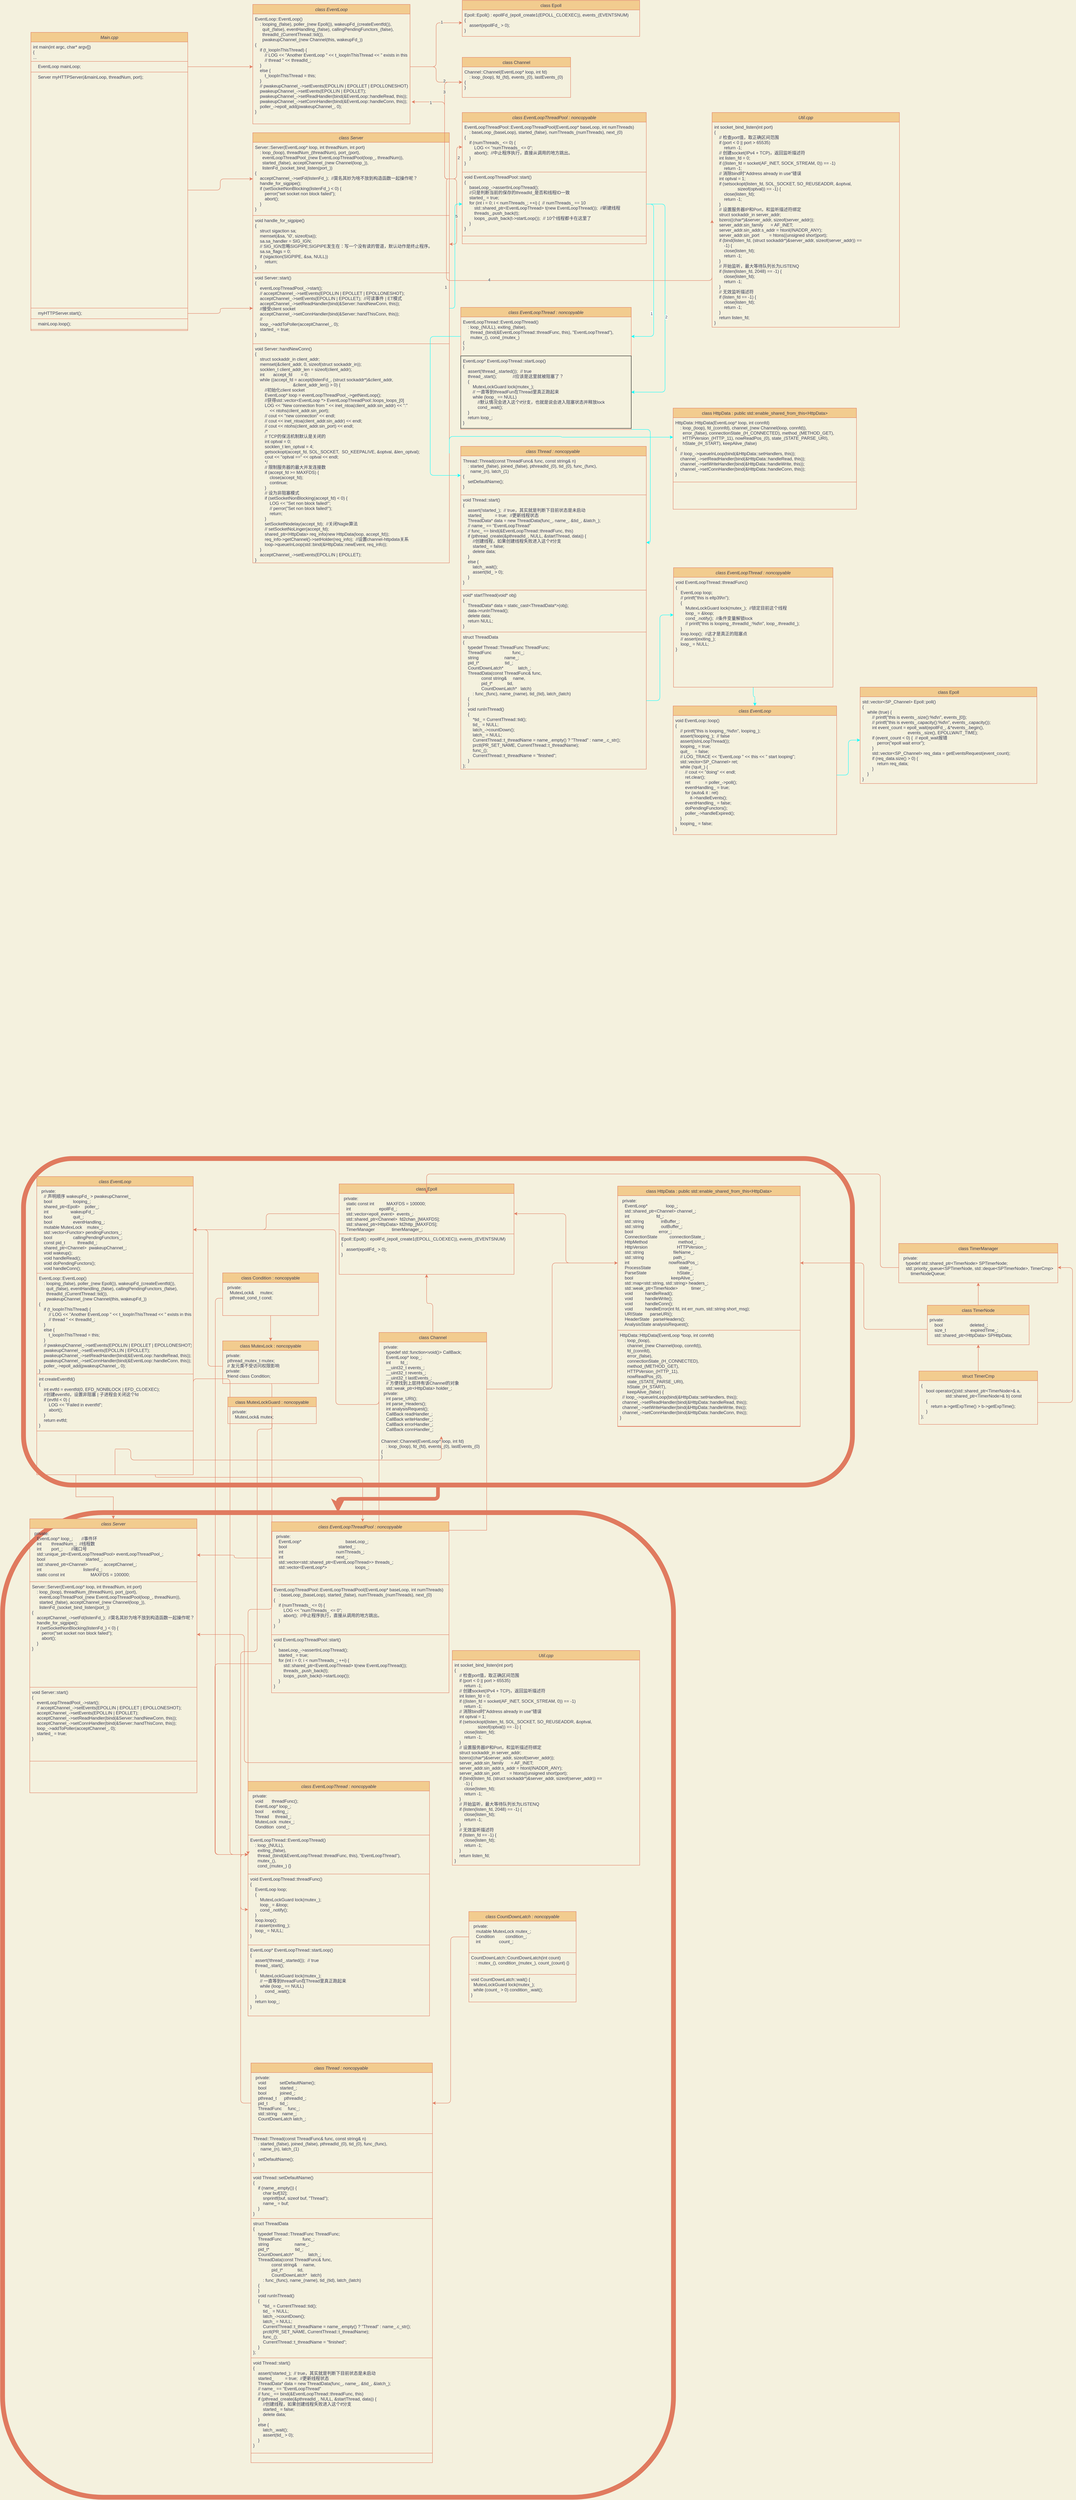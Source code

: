 <mxfile version="17.1.3" type="github">
  <diagram id="C5RBs43oDa-KdzZeNtuy" name="Page-1">
    <mxGraphModel dx="2377" dy="4342" grid="0" gridSize="10" guides="1" tooltips="1" connect="1" arrows="1" fold="1" page="1" pageScale="1" pageWidth="827" pageHeight="1169" background="#F4F1DE" math="0" shadow="0">
      <root>
        <mxCell id="WIyWlLk6GJQsqaUBKTNV-0" />
        <mxCell id="WIyWlLk6GJQsqaUBKTNV-1" parent="WIyWlLk6GJQsqaUBKTNV-0" />
        <mxCell id="KjH-scwqGW-Tt5N11Xai-14" value="" style="rounded=1;whiteSpace=wrap;html=1;sketch=0;fontColor=#393C56;strokeColor=#E07A5F;fillColor=none;strokeWidth=13;" parent="WIyWlLk6GJQsqaUBKTNV-1" vertex="1">
          <mxGeometry x="24" y="-49" width="2256" height="888" as="geometry" />
        </mxCell>
        <mxCell id="KjH-scwqGW-Tt5N11Xai-15" value="" style="rounded=1;whiteSpace=wrap;html=1;sketch=0;fontColor=#393C56;strokeColor=#E07A5F;fillColor=none;strokeWidth=13;" parent="WIyWlLk6GJQsqaUBKTNV-1" vertex="1">
          <mxGeometry x="-33" y="914" width="1826" height="2678" as="geometry" />
        </mxCell>
        <mxCell id="Uscz21SQ1si1RZ5pgYw--30" style="edgeStyle=orthogonalEdgeStyle;curved=0;rounded=1;sketch=0;jumpStyle=none;orthogonalLoop=1;jettySize=auto;html=1;exitX=0.5;exitY=1;exitDx=0;exitDy=0;entryX=0.579;entryY=1.001;entryDx=0;entryDy=0;entryPerimeter=0;fontColor=#393C56;endArrow=classic;endFill=1;sourcePerimeterSpacing=15;strokeColor=#E07A5F;fillColor=#F2CC8F;labelBackgroundColor=#F4F1DE;" parent="WIyWlLk6GJQsqaUBKTNV-1" source="zkfFHV4jXpPFQw0GAbJ--0" target="Uscz21SQ1si1RZ5pgYw--4" edge="1">
          <mxGeometry relative="1" as="geometry">
            <Array as="points">
              <mxPoint x="275" y="741" />
              <mxPoint x="316" y="741" />
              <mxPoint x="316" y="771" />
              <mxPoint x="1059" y="771" />
            </Array>
          </mxGeometry>
        </mxCell>
        <mxCell id="KjH-scwqGW-Tt5N11Xai-4" style="edgeStyle=orthogonalEdgeStyle;rounded=0;orthogonalLoop=1;jettySize=auto;html=1;exitX=0.25;exitY=1;exitDx=0;exitDy=0;labelBackgroundColor=#F4F1DE;strokeColor=#E07A5F;fontColor=#393C56;" parent="WIyWlLk6GJQsqaUBKTNV-1" source="zkfFHV4jXpPFQw0GAbJ--0" target="KjH-scwqGW-Tt5N11Xai-0" edge="1">
          <mxGeometry relative="1" as="geometry" />
        </mxCell>
        <mxCell id="KjH-scwqGW-Tt5N11Xai-8" style="edgeStyle=orthogonalEdgeStyle;curved=0;rounded=1;sketch=0;orthogonalLoop=1;jettySize=auto;html=1;exitX=0.75;exitY=1;exitDx=0;exitDy=0;fontColor=#393C56;strokeColor=#E07A5F;fillColor=#F2CC8F;labelBackgroundColor=#F4F1DE;" parent="WIyWlLk6GJQsqaUBKTNV-1" source="zkfFHV4jXpPFQw0GAbJ--0" target="KjH-scwqGW-Tt5N11Xai-5" edge="1">
          <mxGeometry relative="1" as="geometry">
            <Array as="points">
              <mxPoint x="383" y="818" />
              <mxPoint x="947" y="818" />
            </Array>
          </mxGeometry>
        </mxCell>
        <mxCell id="KjH-scwqGW-Tt5N11Xai-29" style="edgeStyle=orthogonalEdgeStyle;curved=0;rounded=1;sketch=0;orthogonalLoop=1;jettySize=auto;html=1;exitX=1;exitY=1;exitDx=0;exitDy=0;fontColor=#393C56;strokeColor=#E07A5F;strokeWidth=1;fillColor=#F2CC8F;labelBackgroundColor=#F4F1DE;" parent="WIyWlLk6GJQsqaUBKTNV-1" source="zkfFHV4jXpPFQw0GAbJ--0" target="KjH-scwqGW-Tt5N11Xai-23" edge="1">
          <mxGeometry relative="1" as="geometry">
            <Array as="points">
              <mxPoint x="586" y="550" />
              <mxPoint x="586" y="1844" />
            </Array>
          </mxGeometry>
        </mxCell>
        <mxCell id="zkfFHV4jXpPFQw0GAbJ--0" value="class EventLoop" style="swimlane;fontStyle=2;align=center;verticalAlign=top;childLayout=stackLayout;horizontal=1;startSize=26;horizontalStack=0;resizeParent=1;resizeLast=0;collapsible=1;marginBottom=0;rounded=0;shadow=0;strokeWidth=1;fillColor=#F2CC8F;strokeColor=#E07A5F;fontColor=#393C56;" parent="WIyWlLk6GJQsqaUBKTNV-1" vertex="1">
          <mxGeometry x="60" width="426" height="811" as="geometry">
            <mxRectangle x="230" y="140" width="160" height="26" as="alternateBounds" />
          </mxGeometry>
        </mxCell>
        <mxCell id="zkfFHV4jXpPFQw0GAbJ--1" value="  private:&#xa;    // 声明顺序 wakeupFd_ &gt; pwakeupChannel_&#xa;    bool                 looping_;&#xa;    shared_ptr&lt;Epoll&gt;    poller_;&#xa;    int                  wakeupFd_;&#xa;    bool                 quit_;&#xa;    bool                 eventHandling_;&#xa;    mutable MutexLock    mutex_;&#xa;    std::vector&lt;Functor&gt; pendingFunctors_;&#xa;    bool                 callingPendingFunctors_;&#xa;    const pid_t          threadId_;&#xa;    shared_ptr&lt;Channel&gt;  pwakeupChannel_;&#xa;    void wakeup();&#xa;    void handleRead();&#xa;    void doPendingFunctors();&#xa;    void handleConn();" style="text;align=left;verticalAlign=top;spacingLeft=4;spacingRight=4;overflow=hidden;rotatable=0;points=[[0,0.5],[1,0.5]];portConstraint=eastwest;fontColor=#393C56;strokeColor=none;" parent="zkfFHV4jXpPFQw0GAbJ--0" vertex="1">
          <mxGeometry y="26" width="426" height="237" as="geometry" />
        </mxCell>
        <mxCell id="Uscz21SQ1si1RZ5pgYw--31" value="EventLoop::EventLoop()&#xa;    : looping_(false), poller_(new Epoll()), wakeupFd_(createEventfd()),&#xa;      quit_(false), eventHandling_(false), callingPendingFunctors_(false),&#xa;      threadId_(CurrentThread::tid()),&#xa;      pwakeupChannel_(new Channel(this, wakeupFd_))&#xa;{&#xa;    if (t_loopInThisThread) {&#xa;        // LOG &lt;&lt; &quot;Another EventLoop &quot; &lt;&lt; t_loopInThisThread &lt;&lt; &quot; exists in this&#xa;        // thread &quot; &lt;&lt; threadId_;&#xa;    }&#xa;    else {&#xa;        t_loopInThisThread = this;&#xa;    }&#xa;    // pwakeupChannel_-&gt;setEvents(EPOLLIN | EPOLLET | EPOLLONESHOT);&#xa;    pwakeupChannel_-&gt;setEvents(EPOLLIN | EPOLLET);&#xa;    pwakeupChannel_-&gt;setReadHandler(bind(&amp;EventLoop::handleRead, this));&#xa;    pwakeupChannel_-&gt;setConnHandler(bind(&amp;EventLoop::handleConn, this));&#xa;    poller_-&gt;epoll_add(pwakeupChannel_, 0);&#xa;}" style="text;align=left;verticalAlign=top;spacingLeft=4;spacingRight=4;overflow=hidden;rotatable=0;points=[[0,0.5],[1,0.5]];portConstraint=eastwest;fontColor=#393C56;strokeColor=#E07A5F;" parent="zkfFHV4jXpPFQw0GAbJ--0" vertex="1">
          <mxGeometry y="263" width="426" height="274" as="geometry" />
        </mxCell>
        <mxCell id="KjH-scwqGW-Tt5N11Xai-55" value="int createEventfd()&#xa;{&#xa;    int evtfd = eventfd(0, EFD_NONBLOCK | EFD_CLOEXEC);&#xa;    //创建eventfd，设置非阻塞 | 子进程会关闭这个fd&#xa;    if (evtfd &lt; 0) {&#xa;        LOG &lt;&lt; &quot;Failed in eventfd&quot;;&#xa;        abort();&#xa;    }&#xa;    return evtfd;&#xa;}" style="text;align=left;verticalAlign=top;spacingLeft=4;spacingRight=4;overflow=hidden;rotatable=0;points=[[0,0.5],[1,0.5]];portConstraint=eastwest;fontColor=#393C56;strokeColor=#E07A5F;" parent="zkfFHV4jXpPFQw0GAbJ--0" vertex="1">
          <mxGeometry y="537" width="426" height="155" as="geometry" />
        </mxCell>
        <mxCell id="zkfFHV4jXpPFQw0GAbJ--17" value="class Epoll" style="swimlane;fontStyle=0;align=center;verticalAlign=top;childLayout=stackLayout;horizontal=1;startSize=26;horizontalStack=0;resizeParent=1;resizeLast=0;collapsible=1;marginBottom=0;rounded=0;shadow=0;strokeWidth=1;fillColor=#F2CC8F;strokeColor=#E07A5F;fontColor=#393C56;" parent="WIyWlLk6GJQsqaUBKTNV-1" vertex="1">
          <mxGeometry x="883" y="20" width="476" height="246" as="geometry">
            <mxRectangle x="550" y="140" width="160" height="26" as="alternateBounds" />
          </mxGeometry>
        </mxCell>
        <mxCell id="zkfFHV4jXpPFQw0GAbJ--25" value="  private:&#xa;    static const int          MAXFDS = 100000;&#xa;    int                       epollFd_;&#xa;    std::vector&lt;epoll_event&gt;  events_;&#xa;    std::shared_ptr&lt;Channel&gt;  fd2chan_[MAXFDS];&#xa;    std::shared_ptr&lt;HttpData&gt; fd2http_[MAXFDS];&#xa;    TimerManager              timerManager_;" style="text;align=left;verticalAlign=top;spacingLeft=4;spacingRight=4;overflow=hidden;rotatable=0;points=[[0,0.5],[1,0.5]];portConstraint=eastwest;fontColor=#393C56;" parent="zkfFHV4jXpPFQw0GAbJ--17" vertex="1">
          <mxGeometry y="26" width="476" height="110" as="geometry" />
        </mxCell>
        <mxCell id="Uscz21SQ1si1RZ5pgYw--32" value="Epoll::Epoll() : epollFd_(epoll_create1(EPOLL_CLOEXEC)), events_(EVENTSNUM)&#xa;{&#xa;    assert(epollFd_ &gt; 0);&#xa;}" style="text;align=left;verticalAlign=top;spacingLeft=4;spacingRight=4;overflow=hidden;rotatable=0;points=[[0,0.5],[1,0.5]];portConstraint=eastwest;fontColor=#393C56;strokeColor=#E07A5F;" parent="zkfFHV4jXpPFQw0GAbJ--17" vertex="1">
          <mxGeometry y="136" width="476" height="110" as="geometry" />
        </mxCell>
        <mxCell id="Uscz21SQ1si1RZ5pgYw--2" style="edgeStyle=orthogonalEdgeStyle;curved=0;rounded=1;sketch=0;orthogonalLoop=1;jettySize=auto;html=1;exitX=0;exitY=0.5;exitDx=0;exitDy=0;entryX=1;entryY=0.5;entryDx=0;entryDy=0;fontColor=#393C56;strokeColor=#E07A5F;fillColor=#F2CC8F;labelBackgroundColor=#F4F1DE;" parent="WIyWlLk6GJQsqaUBKTNV-1" source="zkfFHV4jXpPFQw0GAbJ--25" target="zkfFHV4jXpPFQw0GAbJ--1" edge="1">
          <mxGeometry relative="1" as="geometry" />
        </mxCell>
        <mxCell id="Uscz21SQ1si1RZ5pgYw--9" style="edgeStyle=orthogonalEdgeStyle;curved=0;rounded=1;sketch=0;orthogonalLoop=1;jettySize=auto;html=1;exitX=0.5;exitY=0;exitDx=0;exitDy=0;entryX=0.5;entryY=1;entryDx=0;entryDy=0;fontColor=#393C56;strokeColor=#E07A5F;fillColor=#F2CC8F;labelBackgroundColor=#F4F1DE;" parent="WIyWlLk6GJQsqaUBKTNV-1" source="Uscz21SQ1si1RZ5pgYw--3" target="zkfFHV4jXpPFQw0GAbJ--17" edge="1">
          <mxGeometry relative="1" as="geometry" />
        </mxCell>
        <mxCell id="Uscz21SQ1si1RZ5pgYw--3" value="class Channel" style="swimlane;fontStyle=0;align=center;verticalAlign=top;childLayout=stackLayout;horizontal=1;startSize=26;horizontalStack=0;resizeParent=1;resizeLast=0;collapsible=1;marginBottom=0;rounded=0;shadow=0;strokeWidth=1;fillColor=#F2CC8F;strokeColor=#E07A5F;fontColor=#393C56;" parent="WIyWlLk6GJQsqaUBKTNV-1" vertex="1">
          <mxGeometry x="991.5" y="424" width="293" height="538" as="geometry">
            <mxRectangle x="550" y="140" width="160" height="26" as="alternateBounds" />
          </mxGeometry>
        </mxCell>
        <mxCell id="Uscz21SQ1si1RZ5pgYw--4" value="  private:&#xa;    typedef std::function&lt;void()&gt; CallBack;&#xa;    EventLoop* loop_;&#xa;    int        fd_;&#xa;    __uint32_t events_;&#xa;    __uint32_t revents_;&#xa;    __uint32_t lastEvents_;&#xa;    // 方便找到上层持有该Channel的对象&#xa;    std::weak_ptr&lt;HttpData&gt; holder_;&#xa;  private:&#xa;    int parse_URI();&#xa;    int parse_Headers();&#xa;    int analysisRequest();&#xa;    CallBack readHandler_;&#xa;    CallBack writeHandler_;&#xa;    CallBack errorHandler_;&#xa;    CallBack connHandler_;" style="text;align=left;verticalAlign=top;spacingLeft=4;spacingRight=4;overflow=hidden;rotatable=0;points=[[0,0.5],[1,0.5]];portConstraint=eastwest;fontColor=#393C56;" parent="Uscz21SQ1si1RZ5pgYw--3" vertex="1">
          <mxGeometry y="26" width="293" height="256" as="geometry" />
        </mxCell>
        <mxCell id="KjH-scwqGW-Tt5N11Xai-75" value="Channel::Channel(EventLoop* loop, int fd)&#xa;    : loop_(loop), fd_(fd), events_(0), lastEvents_(0)&#xa;{&#xa;}" style="text;align=left;verticalAlign=top;spacingLeft=4;spacingRight=4;overflow=hidden;rotatable=0;points=[[0,0.5],[1,0.5]];portConstraint=eastwest;fontColor=#393C56;" parent="Uscz21SQ1si1RZ5pgYw--3" vertex="1">
          <mxGeometry y="282" width="293" height="83" as="geometry" />
        </mxCell>
        <mxCell id="Uscz21SQ1si1RZ5pgYw--5" style="edgeStyle=orthogonalEdgeStyle;curved=0;rounded=1;sketch=0;orthogonalLoop=1;jettySize=auto;html=1;exitX=0;exitY=0.5;exitDx=0;exitDy=0;entryX=1;entryY=0.5;entryDx=0;entryDy=0;fontColor=#393C56;strokeColor=#E07A5F;fillColor=#F2CC8F;labelBackgroundColor=#F4F1DE;" parent="WIyWlLk6GJQsqaUBKTNV-1" source="Uscz21SQ1si1RZ5pgYw--4" target="zkfFHV4jXpPFQw0GAbJ--1" edge="1">
          <mxGeometry relative="1" as="geometry">
            <Array as="points">
              <mxPoint x="874" y="620" />
              <mxPoint x="874" y="145" />
            </Array>
          </mxGeometry>
        </mxCell>
        <mxCell id="KjH-scwqGW-Tt5N11Xai-35" style="edgeStyle=orthogonalEdgeStyle;curved=0;rounded=1;sketch=0;orthogonalLoop=1;jettySize=auto;html=1;exitX=0.5;exitY=1;exitDx=0;exitDy=0;entryX=0;entryY=0.5;entryDx=0;entryDy=0;fontColor=#393C56;strokeColor=#E07A5F;strokeWidth=1;fillColor=#F2CC8F;labelBackgroundColor=#F4F1DE;" parent="WIyWlLk6GJQsqaUBKTNV-1" source="Uscz21SQ1si1RZ5pgYw--6" target="KjH-scwqGW-Tt5N11Xai-23" edge="1">
          <mxGeometry relative="1" as="geometry">
            <Array as="points">
              <mxPoint x="700" y="1177" />
              <mxPoint x="635" y="1177" />
            </Array>
          </mxGeometry>
        </mxCell>
        <mxCell id="Uscz21SQ1si1RZ5pgYw--6" value="class MutexLock : noncopyable" style="swimlane;fontStyle=0;align=center;verticalAlign=top;childLayout=stackLayout;horizontal=1;startSize=26;horizontalStack=0;resizeParent=1;resizeLast=0;collapsible=1;marginBottom=0;rounded=0;shadow=0;strokeWidth=1;fillColor=#F2CC8F;strokeColor=#E07A5F;fontColor=#393C56;" parent="WIyWlLk6GJQsqaUBKTNV-1" vertex="1">
          <mxGeometry x="566" y="447" width="261" height="116" as="geometry">
            <mxRectangle x="550" y="140" width="160" height="26" as="alternateBounds" />
          </mxGeometry>
        </mxCell>
        <mxCell id="Uscz21SQ1si1RZ5pgYw--7" value=" private:&#xa;  pthread_mutex_t mutex;&#xa;  // 友元类不受访问权限影响&#xa; private:&#xa;  friend class Condition;" style="text;align=left;verticalAlign=top;spacingLeft=4;spacingRight=4;overflow=hidden;rotatable=0;points=[[0,0.5],[1,0.5]];portConstraint=eastwest;fontColor=#393C56;" parent="Uscz21SQ1si1RZ5pgYw--6" vertex="1">
          <mxGeometry y="26" width="261" height="86" as="geometry" />
        </mxCell>
        <mxCell id="Uscz21SQ1si1RZ5pgYw--8" style="edgeStyle=orthogonalEdgeStyle;curved=0;rounded=1;sketch=0;orthogonalLoop=1;jettySize=auto;html=1;exitX=0;exitY=0.5;exitDx=0;exitDy=0;entryX=1;entryY=0.5;entryDx=0;entryDy=0;fontColor=#393C56;strokeColor=#E07A5F;fillColor=#F2CC8F;labelBackgroundColor=#F4F1DE;" parent="WIyWlLk6GJQsqaUBKTNV-1" source="Uscz21SQ1si1RZ5pgYw--7" target="zkfFHV4jXpPFQw0GAbJ--1" edge="1">
          <mxGeometry relative="1" as="geometry" />
        </mxCell>
        <mxCell id="Uscz21SQ1si1RZ5pgYw--10" value="class HttpData : public std::enable_shared_from_this&lt;HttpData&gt;" style="swimlane;fontStyle=0;align=center;verticalAlign=top;childLayout=stackLayout;horizontal=1;startSize=26;horizontalStack=0;resizeParent=1;resizeLast=0;collapsible=1;marginBottom=0;rounded=0;shadow=0;strokeWidth=1;fillColor=#F2CC8F;strokeColor=#E07A5F;fontColor=#393C56;" parent="WIyWlLk6GJQsqaUBKTNV-1" vertex="1">
          <mxGeometry x="1641" y="26" width="497" height="654" as="geometry">
            <mxRectangle x="550" y="140" width="160" height="26" as="alternateBounds" />
          </mxGeometry>
        </mxCell>
        <mxCell id="Uscz21SQ1si1RZ5pgYw--11" value="  private:&#xa;    EventLoop*               loop_;&#xa;    std::shared_ptr&lt;Channel&gt; channel_;&#xa;    int                      fd_;&#xa;    std::string              inBuffer_;&#xa;    std::string              outBuffer_;&#xa;    bool                     error_;&#xa;    ConnectionState          connectionState_;&#xa;    HttpMethod                         method_;&#xa;    HttpVersion                        HTTPVersion_;&#xa;    std::string                        fileName_;&#xa;    std::string                        path_;&#xa;    int                                nowReadPos_;&#xa;    ProcessState                       state_;&#xa;    ParseState                         hState_;&#xa;    bool                               keepAlive_;&#xa;    std::map&lt;std::string, std::string&gt; headers_;&#xa;    std::weak_ptr&lt;TimerNode&gt;           timer_;&#xa;    void          handleRead();&#xa;    void          handleWrite();&#xa;    void          handleConn();&#xa;    void          handleError(int fd, int err_num, std::string short_msg);&#xa;    URIState      parseURI();&#xa;    HeaderState   parseHeaders();&#xa;    AnalysisState analysisRequest();" style="text;align=left;verticalAlign=top;spacingLeft=4;spacingRight=4;overflow=hidden;rotatable=0;points=[[0,0.5],[1,0.5]];portConstraint=eastwest;fontColor=#393C56;" parent="Uscz21SQ1si1RZ5pgYw--10" vertex="1">
          <mxGeometry y="26" width="497" height="366" as="geometry" />
        </mxCell>
        <mxCell id="KjH-scwqGW-Tt5N11Xai-54" value="HttpData::HttpData(EventLoop *loop, int connfd)&#xa;    : loop_(loop),&#xa;      channel_(new Channel(loop, connfd)),&#xa;      fd_(connfd),&#xa;      error_(false),&#xa;      connectionState_(H_CONNECTED),&#xa;      method_(METHOD_GET),&#xa;      HTTPVersion_(HTTP_11),&#xa;      nowReadPos_(0),&#xa;      state_(STATE_PARSE_URI),&#xa;      hState_(H_START),&#xa;      keepAlive_(false) {&#xa;  // loop_-&gt;queueInLoop(bind(&amp;HttpData::setHandlers, this));&#xa;  channel_-&gt;setReadHandler(bind(&amp;HttpData::handleRead, this));&#xa;  channel_-&gt;setWriteHandler(bind(&amp;HttpData::handleWrite, this));&#xa;  channel_-&gt;setConnHandler(bind(&amp;HttpData::handleConn, this));&#xa;}" style="text;align=left;verticalAlign=top;spacingLeft=4;spacingRight=4;overflow=hidden;rotatable=0;points=[[0,0.5],[1,0.5]];portConstraint=eastwest;fontColor=#393C56;strokeColor=#E07A5F;" parent="Uscz21SQ1si1RZ5pgYw--10" vertex="1">
          <mxGeometry y="392" width="497" height="261" as="geometry" />
        </mxCell>
        <mxCell id="Uscz21SQ1si1RZ5pgYw--12" style="edgeStyle=orthogonalEdgeStyle;curved=0;rounded=1;sketch=0;orthogonalLoop=1;jettySize=auto;html=1;exitX=0;exitY=0.5;exitDx=0;exitDy=0;entryX=1;entryY=0.5;entryDx=0;entryDy=0;fontColor=#393C56;strokeColor=#E07A5F;fillColor=#F2CC8F;labelBackgroundColor=#F4F1DE;" parent="WIyWlLk6GJQsqaUBKTNV-1" source="Uscz21SQ1si1RZ5pgYw--11" target="zkfFHV4jXpPFQw0GAbJ--25" edge="1">
          <mxGeometry relative="1" as="geometry" />
        </mxCell>
        <mxCell id="Uscz21SQ1si1RZ5pgYw--13" value="class TimerManager" style="swimlane;fontStyle=0;align=center;verticalAlign=top;childLayout=stackLayout;horizontal=1;startSize=26;horizontalStack=0;resizeParent=1;resizeLast=0;collapsible=1;marginBottom=0;rounded=0;shadow=0;strokeWidth=1;fillColor=#F2CC8F;strokeColor=#E07A5F;fontColor=#393C56;" parent="WIyWlLk6GJQsqaUBKTNV-1" vertex="1">
          <mxGeometry x="2406" y="182" width="433" height="107" as="geometry">
            <mxRectangle x="550" y="140" width="160" height="26" as="alternateBounds" />
          </mxGeometry>
        </mxCell>
        <mxCell id="Uscz21SQ1si1RZ5pgYw--14" value="  private:&#xa;    typedef std::shared_ptr&lt;TimerNode&gt; SPTimerNode;&#xa;    std::priority_queue&lt;SPTimerNode, std::deque&lt;SPTimerNode&gt;, TimerCmp&gt;&#xa;        timerNodeQueue;" style="text;align=left;verticalAlign=top;spacingLeft=4;spacingRight=4;overflow=hidden;rotatable=0;points=[[0,0.5],[1,0.5]];portConstraint=eastwest;fontColor=#393C56;" parent="Uscz21SQ1si1RZ5pgYw--13" vertex="1">
          <mxGeometry y="26" width="433" height="79" as="geometry" />
        </mxCell>
        <mxCell id="Uscz21SQ1si1RZ5pgYw--15" style="edgeStyle=orthogonalEdgeStyle;curved=0;rounded=1;sketch=0;orthogonalLoop=1;jettySize=auto;html=1;exitX=0;exitY=0.5;exitDx=0;exitDy=0;fontColor=#393C56;strokeColor=#E07A5F;fillColor=#F2CC8F;labelBackgroundColor=#F4F1DE;" parent="WIyWlLk6GJQsqaUBKTNV-1" source="Uscz21SQ1si1RZ5pgYw--14" target="zkfFHV4jXpPFQw0GAbJ--25" edge="1">
          <mxGeometry relative="1" as="geometry">
            <Array as="points">
              <mxPoint x="2356" y="247" />
              <mxPoint x="2356" y="-7" />
              <mxPoint x="1121" y="-7" />
            </Array>
          </mxGeometry>
        </mxCell>
        <mxCell id="KjH-scwqGW-Tt5N11Xai-56" style="edgeStyle=orthogonalEdgeStyle;curved=0;rounded=1;sketch=0;orthogonalLoop=1;jettySize=auto;html=1;exitX=0.5;exitY=0;exitDx=0;exitDy=0;entryX=0.5;entryY=1;entryDx=0;entryDy=0;fontColor=#393C56;strokeColor=#E07A5F;fillColor=#F2CC8F;labelBackgroundColor=#F4F1DE;" parent="WIyWlLk6GJQsqaUBKTNV-1" source="Uscz21SQ1si1RZ5pgYw--16" target="Uscz21SQ1si1RZ5pgYw--13" edge="1">
          <mxGeometry relative="1" as="geometry" />
        </mxCell>
        <mxCell id="Uscz21SQ1si1RZ5pgYw--16" value="class TimerNode" style="swimlane;fontStyle=0;align=center;verticalAlign=top;childLayout=stackLayout;horizontal=1;startSize=26;horizontalStack=0;resizeParent=1;resizeLast=0;collapsible=1;marginBottom=0;rounded=0;shadow=0;strokeWidth=1;fillColor=#F2CC8F;strokeColor=#E07A5F;fontColor=#393C56;" parent="WIyWlLk6GJQsqaUBKTNV-1" vertex="1">
          <mxGeometry x="2484" y="350" width="277" height="107.5" as="geometry">
            <mxRectangle x="550" y="140" width="160" height="26" as="alternateBounds" />
          </mxGeometry>
        </mxCell>
        <mxCell id="Uscz21SQ1si1RZ5pgYw--17" value="private:&#xa;    bool                      deleted_;&#xa;    size_t                    expiredTime_;&#xa;    std::shared_ptr&lt;HttpData&gt; SPHttpData;" style="text;align=left;verticalAlign=top;spacingLeft=4;spacingRight=4;overflow=hidden;rotatable=0;points=[[0,0.5],[1,0.5]];portConstraint=eastwest;fontColor=#393C56;" parent="Uscz21SQ1si1RZ5pgYw--16" vertex="1">
          <mxGeometry y="26" width="277" height="79" as="geometry" />
        </mxCell>
        <mxCell id="KjH-scwqGW-Tt5N11Xai-59" style="edgeStyle=orthogonalEdgeStyle;curved=0;rounded=1;sketch=0;orthogonalLoop=1;jettySize=auto;html=1;exitX=0.5;exitY=0;exitDx=0;exitDy=0;entryX=0.5;entryY=1;entryDx=0;entryDy=0;fontColor=#393C56;strokeColor=#E07A5F;fillColor=#F2CC8F;labelBackgroundColor=#F4F1DE;" parent="WIyWlLk6GJQsqaUBKTNV-1" source="Uscz21SQ1si1RZ5pgYw--21" target="Uscz21SQ1si1RZ5pgYw--16" edge="1">
          <mxGeometry relative="1" as="geometry" />
        </mxCell>
        <mxCell id="Uscz21SQ1si1RZ5pgYw--21" value="struct TimerCmp" style="swimlane;fontStyle=0;align=center;verticalAlign=top;childLayout=stackLayout;horizontal=1;startSize=26;horizontalStack=0;resizeParent=1;resizeLast=0;collapsible=1;marginBottom=0;rounded=0;shadow=0;strokeWidth=1;fillColor=#F2CC8F;strokeColor=#E07A5F;fontColor=#393C56;" parent="WIyWlLk6GJQsqaUBKTNV-1" vertex="1">
          <mxGeometry x="2461" y="529" width="323" height="145" as="geometry">
            <mxRectangle x="550" y="140" width="160" height="26" as="alternateBounds" />
          </mxGeometry>
        </mxCell>
        <mxCell id="Uscz21SQ1si1RZ5pgYw--22" value="{&#xa;    bool operator()(std::shared_ptr&lt;TimerNode&gt;&amp; a,&#xa;                    std::shared_ptr&lt;TimerNode&gt;&amp; b) const&#xa;    {&#xa;        return a-&gt;getExpTime() &gt; b-&gt;getExpTime();&#xa;    }&#xa;};" style="text;align=left;verticalAlign=top;spacingLeft=4;spacingRight=4;overflow=hidden;rotatable=0;points=[[0,0.5],[1,0.5]];portConstraint=eastwest;fontColor=#393C56;" parent="Uscz21SQ1si1RZ5pgYw--21" vertex="1">
          <mxGeometry y="26" width="323" height="119" as="geometry" />
        </mxCell>
        <mxCell id="Uscz21SQ1si1RZ5pgYw--27" style="edgeStyle=orthogonalEdgeStyle;curved=0;rounded=1;sketch=0;jumpStyle=none;orthogonalLoop=1;jettySize=auto;html=1;exitX=1;exitY=0.5;exitDx=0;exitDy=0;fontColor=#393C56;endArrow=classic;endFill=1;sourcePerimeterSpacing=15;strokeColor=#E07A5F;fillColor=#F2CC8F;labelBackgroundColor=#F4F1DE;" parent="WIyWlLk6GJQsqaUBKTNV-1" source="Uscz21SQ1si1RZ5pgYw--4" target="Uscz21SQ1si1RZ5pgYw--11" edge="1">
          <mxGeometry relative="1" as="geometry" />
        </mxCell>
        <mxCell id="KjH-scwqGW-Tt5N11Xai-0" value="class Server" style="swimlane;fontStyle=2;align=center;verticalAlign=top;childLayout=stackLayout;horizontal=1;startSize=26;horizontalStack=0;resizeParent=1;resizeLast=0;collapsible=1;marginBottom=0;rounded=0;shadow=0;strokeWidth=1;fillColor=#F2CC8F;strokeColor=#E07A5F;fontColor=#393C56;" parent="WIyWlLk6GJQsqaUBKTNV-1" vertex="1">
          <mxGeometry x="41" y="931" width="455" height="745" as="geometry">
            <mxRectangle x="230" y="140" width="160" height="26" as="alternateBounds" />
          </mxGeometry>
        </mxCell>
        <mxCell id="KjH-scwqGW-Tt5N11Xai-1" value="  private:&#xa;    EventLoop* loop_;       //事件环&#xa;    int        threadNum_;  //线程数&#xa;    int        port_;       //端口号&#xa;    std::unique_ptr&lt;EventLoopThreadPool&gt; eventLoopThreadPool_;&#xa;    bool                                 started_;&#xa;    std::shared_ptr&lt;Channel&gt;             acceptChannel_;&#xa;    int                                  listenFd_;&#xa;    static const int                     MAXFDS = 100000;" style="text;align=left;verticalAlign=top;spacingLeft=4;spacingRight=4;overflow=hidden;rotatable=0;points=[[0,0.5],[1,0.5]];portConstraint=eastwest;fontColor=#393C56;strokeColor=none;" parent="KjH-scwqGW-Tt5N11Xai-0" vertex="1">
          <mxGeometry y="26" width="455" height="145" as="geometry" />
        </mxCell>
        <mxCell id="KjH-scwqGW-Tt5N11Xai-2" value="Server::Server(EventLoop* loop, int threadNum, int port)&#xa;    : loop_(loop), threadNum_(threadNum), port_(port),&#xa;      eventLoopThreadPool_(new EventLoopThreadPool(loop_, threadNum)),&#xa;      started_(false), acceptChannel_(new Channel(loop_)),&#xa;      listenFd_(socket_bind_listen(port_))&#xa;{&#xa;    acceptChannel_-&gt;setFd(listenFd_);  //莫名其妙为啥不放到构造函数一起操作呢？&#xa;    handle_for_sigpipe();&#xa;    if (setSocketNonBlocking(listenFd_) &lt; 0) {&#xa;        perror(&quot;set socket non block failed&quot;);&#xa;        abort();&#xa;    }&#xa;}" style="text;align=left;verticalAlign=top;spacingLeft=4;spacingRight=4;overflow=hidden;rotatable=0;points=[[0,0.5],[1,0.5]];portConstraint=eastwest;fontColor=#393C56;strokeColor=#E07A5F;" parent="KjH-scwqGW-Tt5N11Xai-0" vertex="1">
          <mxGeometry y="171" width="455" height="287" as="geometry" />
        </mxCell>
        <mxCell id="KjH-scwqGW-Tt5N11Xai-17" value="void Server::start()&#xa;{&#xa;    eventLoopThreadPool_-&gt;start();&#xa;    // acceptChannel_-&gt;setEvents(EPOLLIN | EPOLLET | EPOLLONESHOT);&#xa;    acceptChannel_-&gt;setEvents(EPOLLIN | EPOLLET);&#xa;    acceptChannel_-&gt;setReadHandler(bind(&amp;Server::handNewConn, this));&#xa;    acceptChannel_-&gt;setConnHandler(bind(&amp;Server::handThisConn, this));&#xa;    loop_-&gt;addToPoller(acceptChannel_, 0);&#xa;    started_ = true;&#xa;}" style="text;align=left;verticalAlign=top;spacingLeft=4;spacingRight=4;overflow=hidden;rotatable=0;points=[[0,0.5],[1,0.5]];portConstraint=eastwest;fontColor=#393C56;strokeColor=#E07A5F;" parent="KjH-scwqGW-Tt5N11Xai-0" vertex="1">
          <mxGeometry y="458" width="455" height="201" as="geometry" />
        </mxCell>
        <mxCell id="KjH-scwqGW-Tt5N11Xai-5" value="class EventLoopThreadPool : noncopyable" style="swimlane;fontStyle=2;align=center;verticalAlign=top;childLayout=stackLayout;horizontal=1;startSize=26;horizontalStack=0;resizeParent=1;resizeLast=0;collapsible=1;marginBottom=0;rounded=0;shadow=0;strokeWidth=1;fillColor=#F2CC8F;strokeColor=#E07A5F;fontColor=#393C56;" parent="WIyWlLk6GJQsqaUBKTNV-1" vertex="1">
          <mxGeometry x="699" y="939" width="483" height="465" as="geometry">
            <mxRectangle x="230" y="140" width="160" height="26" as="alternateBounds" />
          </mxGeometry>
        </mxCell>
        <mxCell id="KjH-scwqGW-Tt5N11Xai-6" value="  private:&#xa;    EventLoop*                                    baseLoop_;&#xa;    bool                                          started_;&#xa;    int                                           numThreads_;&#xa;    int                                           next_;&#xa;    std::vector&lt;std::shared_ptr&lt;EventLoopThread&gt;&gt; threads_;&#xa;    std::vector&lt;EventLoop*&gt;                       loops_;" style="text;align=left;verticalAlign=top;spacingLeft=4;spacingRight=4;overflow=hidden;rotatable=0;points=[[0,0.5],[1,0.5]];portConstraint=eastwest;fontColor=#393C56;strokeColor=none;" parent="KjH-scwqGW-Tt5N11Xai-5" vertex="1">
          <mxGeometry y="26" width="483" height="145" as="geometry" />
        </mxCell>
        <mxCell id="KjH-scwqGW-Tt5N11Xai-7" value="EventLoopThreadPool::EventLoopThreadPool(EventLoop* baseLoop, int numThreads)&#xa;    : baseLoop_(baseLoop), started_(false), numThreads_(numThreads), next_(0)&#xa;{&#xa;    if (numThreads_ &lt;= 0) {&#xa;        LOG &lt;&lt; &quot;numThreads_ &lt;= 0&quot;;&#xa;        abort();  //中止程序执行，直接从调用的地方跳出。&#xa;    }&#xa;}" style="text;align=left;verticalAlign=top;spacingLeft=4;spacingRight=4;overflow=hidden;rotatable=0;points=[[0,0.5],[1,0.5]];portConstraint=eastwest;fontColor=#393C56;strokeColor=#E07A5F;" parent="KjH-scwqGW-Tt5N11Xai-5" vertex="1">
          <mxGeometry y="171" width="483" height="136" as="geometry" />
        </mxCell>
        <mxCell id="KjH-scwqGW-Tt5N11Xai-18" value="void EventLoopThreadPool::start()&#xa;{&#xa;    baseLoop_-&gt;assertInLoopThread();&#xa;    started_ = true;&#xa;    for (int i = 0; i &lt; numThreads_; ++i) {&#xa;        std::shared_ptr&lt;EventLoopThread&gt; t(new EventLoopThread());&#xa;        threads_.push_back(t);&#xa;        loops_.push_back(t-&gt;startLoop());&#xa;    }&#xa;}" style="text;align=left;verticalAlign=top;spacingLeft=4;spacingRight=4;overflow=hidden;rotatable=0;points=[[0,0.5],[1,0.5]];portConstraint=eastwest;fontColor=#393C56;strokeColor=#E07A5F;" parent="KjH-scwqGW-Tt5N11Xai-5" vertex="1">
          <mxGeometry y="307" width="483" height="158" as="geometry" />
        </mxCell>
        <mxCell id="KjH-scwqGW-Tt5N11Xai-9" style="edgeStyle=orthogonalEdgeStyle;curved=0;rounded=1;sketch=0;orthogonalLoop=1;jettySize=auto;html=1;exitX=0;exitY=0.5;exitDx=0;exitDy=0;entryX=1;entryY=0.5;entryDx=0;entryDy=0;fontColor=#393C56;strokeColor=#E07A5F;fillColor=#F2CC8F;labelBackgroundColor=#F4F1DE;" parent="WIyWlLk6GJQsqaUBKTNV-1" source="KjH-scwqGW-Tt5N11Xai-6" target="KjH-scwqGW-Tt5N11Xai-1" edge="1">
          <mxGeometry relative="1" as="geometry" />
        </mxCell>
        <mxCell id="KjH-scwqGW-Tt5N11Xai-10" value="Util.cpp" style="swimlane;fontStyle=2;align=center;verticalAlign=top;childLayout=stackLayout;horizontal=1;startSize=26;horizontalStack=0;resizeParent=1;resizeLast=0;collapsible=1;marginBottom=0;rounded=0;shadow=0;strokeWidth=1;fillColor=#F2CC8F;strokeColor=#E07A5F;fontColor=#393C56;" parent="WIyWlLk6GJQsqaUBKTNV-1" vertex="1">
          <mxGeometry x="1191" y="1289" width="510" height="584" as="geometry">
            <mxRectangle x="230" y="140" width="160" height="26" as="alternateBounds" />
          </mxGeometry>
        </mxCell>
        <mxCell id="KjH-scwqGW-Tt5N11Xai-11" value="int socket_bind_listen(int port)&#xa;{&#xa;    // 检查port值，取正确区间范围&#xa;    if (port &lt; 0 || port &gt; 65535)&#xa;        return -1;&#xa;    // 创建socket(IPv4 + TCP)，返回监听描述符&#xa;    int listen_fd = 0;&#xa;    if ((listen_fd = socket(AF_INET, SOCK_STREAM, 0)) == -1)&#xa;        return -1;&#xa;    // 消除bind时&quot;Address already in use&quot;错误&#xa;    int optval = 1;&#xa;    if (setsockopt(listen_fd, SOL_SOCKET, SO_REUSEADDR, &amp;optval,&#xa;                   sizeof(optval)) == -1) {&#xa;        close(listen_fd);&#xa;        return -1;&#xa;    }&#xa;    // 设置服务器IP和Port，和监听描述符绑定&#xa;    struct sockaddr_in server_addr;&#xa;    bzero((char*)&amp;server_addr, sizeof(server_addr));&#xa;    server_addr.sin_family      = AF_INET;&#xa;    server_addr.sin_addr.s_addr = htonl(INADDR_ANY);&#xa;    server_addr.sin_port        = htons((unsigned short)port);&#xa;    if (bind(listen_fd, (struct sockaddr*)&amp;server_addr, sizeof(server_addr)) ==&#xa;        -1) {&#xa;        close(listen_fd);&#xa;        return -1;&#xa;    }&#xa;    // 开始监听，最大等待队列长为LISTENQ&#xa;    if (listen(listen_fd, 2048) == -1) {&#xa;        close(listen_fd);&#xa;        return -1;&#xa;    }&#xa;    // 无效监听描述符&#xa;    if (listen_fd == -1) {&#xa;        close(listen_fd);&#xa;        return -1;&#xa;    }&#xa;    return listen_fd;&#xa;}" style="text;align=left;verticalAlign=top;spacingLeft=4;spacingRight=4;overflow=hidden;rotatable=0;points=[[0,0.5],[1,0.5]];portConstraint=eastwest;fontColor=#393C56;strokeColor=none;" parent="KjH-scwqGW-Tt5N11Xai-10" vertex="1">
          <mxGeometry y="26" width="510" height="558" as="geometry" />
        </mxCell>
        <mxCell id="KjH-scwqGW-Tt5N11Xai-16" style="edgeStyle=orthogonalEdgeStyle;curved=0;rounded=1;sketch=0;orthogonalLoop=1;jettySize=auto;html=1;exitX=0.5;exitY=1;exitDx=0;exitDy=0;entryX=0.5;entryY=0;entryDx=0;entryDy=0;fontColor=#393C56;strokeColor=#E07A5F;fillColor=#F2CC8F;strokeWidth=10;labelBackgroundColor=#F4F1DE;" parent="WIyWlLk6GJQsqaUBKTNV-1" source="KjH-scwqGW-Tt5N11Xai-14" target="KjH-scwqGW-Tt5N11Xai-15" edge="1">
          <mxGeometry relative="1" as="geometry" />
        </mxCell>
        <mxCell id="KjH-scwqGW-Tt5N11Xai-20" style="edgeStyle=orthogonalEdgeStyle;curved=0;rounded=1;sketch=0;orthogonalLoop=1;jettySize=auto;html=1;exitX=0;exitY=0.5;exitDx=0;exitDy=0;entryX=1;entryY=0.5;entryDx=0;entryDy=0;fontColor=#393C56;strokeColor=#E07A5F;strokeWidth=1;fillColor=#F2CC8F;labelBackgroundColor=#F4F1DE;" parent="WIyWlLk6GJQsqaUBKTNV-1" source="KjH-scwqGW-Tt5N11Xai-11" target="KjH-scwqGW-Tt5N11Xai-2" edge="1">
          <mxGeometry relative="1" as="geometry">
            <Array as="points">
              <mxPoint x="625" y="1594" />
              <mxPoint x="625" y="1246" />
            </Array>
          </mxGeometry>
        </mxCell>
        <mxCell id="KjH-scwqGW-Tt5N11Xai-21" value="class EventLoopThread : noncopyable" style="swimlane;fontStyle=2;align=center;verticalAlign=top;childLayout=stackLayout;horizontal=1;startSize=26;horizontalStack=0;resizeParent=1;resizeLast=0;collapsible=1;marginBottom=0;rounded=0;shadow=0;strokeWidth=1;fillColor=#F2CC8F;strokeColor=#E07A5F;fontColor=#393C56;" parent="WIyWlLk6GJQsqaUBKTNV-1" vertex="1">
          <mxGeometry x="635" y="1645" width="494" height="638" as="geometry">
            <mxRectangle x="230" y="140" width="160" height="26" as="alternateBounds" />
          </mxGeometry>
        </mxCell>
        <mxCell id="KjH-scwqGW-Tt5N11Xai-22" value="  private:&#xa;    void       threadFunc();&#xa;    EventLoop* loop_;&#xa;    bool       exiting_;&#xa;    Thread     thread_;&#xa;    MutexLock  mutex_;&#xa;    Condition  cond_;" style="text;align=left;verticalAlign=top;spacingLeft=4;spacingRight=4;overflow=hidden;rotatable=0;points=[[0,0.5],[1,0.5]];portConstraint=eastwest;fontColor=#393C56;strokeColor=none;" parent="KjH-scwqGW-Tt5N11Xai-21" vertex="1">
          <mxGeometry y="26" width="494" height="120" as="geometry" />
        </mxCell>
        <mxCell id="KjH-scwqGW-Tt5N11Xai-23" value="EventLoopThread::EventLoopThread()&#xa;    : loop_(NULL),&#xa;      exiting_(false),&#xa;      thread_(bind(&amp;EventLoopThread::threadFunc, this), &quot;EventLoopThread&quot;),&#xa;      mutex_(),&#xa;      cond_(mutex_) {}" style="text;align=left;verticalAlign=top;spacingLeft=4;spacingRight=4;overflow=hidden;rotatable=0;points=[[0,0.5],[1,0.5]];portConstraint=eastwest;fontColor=#393C56;strokeColor=#E07A5F;" parent="KjH-scwqGW-Tt5N11Xai-21" vertex="1">
          <mxGeometry y="146" width="494" height="106" as="geometry" />
        </mxCell>
        <mxCell id="KjH-scwqGW-Tt5N11Xai-46" value="void EventLoopThread::threadFunc()&#xa;{&#xa;    EventLoop loop;&#xa;    {&#xa;        MutexLockGuard lock(mutex_);&#xa;        loop_ = &amp;loop;&#xa;        cond_.notify();&#xa;    }&#xa;    loop.loop();&#xa;    // assert(exiting_);&#xa;    loop_ = NULL;&#xa;}" style="text;align=left;verticalAlign=top;spacingLeft=4;spacingRight=4;overflow=hidden;rotatable=0;points=[[0,0.5],[1,0.5]];portConstraint=eastwest;fontColor=#393C56;strokeColor=#E07A5F;" parent="KjH-scwqGW-Tt5N11Xai-21" vertex="1">
          <mxGeometry y="252" width="494" height="193" as="geometry" />
        </mxCell>
        <mxCell id="KjH-scwqGW-Tt5N11Xai-52" value="EventLoop* EventLoopThread::startLoop()&#xa;{&#xa;    assert(!thread_.started());  // true&#xa;    thread_.start();&#xa;    {&#xa;        MutexLockGuard lock(mutex_);&#xa;        // 一直等到threadFun在Thread里真正跑起来&#xa;        while (loop_ == NULL)&#xa;            cond_.wait();&#xa;    }&#xa;    return loop_;&#xa;}" style="text;align=left;verticalAlign=top;spacingLeft=4;spacingRight=4;overflow=hidden;rotatable=0;points=[[0,0.5],[1,0.5]];portConstraint=eastwest;fontColor=#393C56;strokeColor=#E07A5F;" parent="KjH-scwqGW-Tt5N11Xai-21" vertex="1">
          <mxGeometry y="445" width="494" height="193" as="geometry" />
        </mxCell>
        <mxCell id="KjH-scwqGW-Tt5N11Xai-28" style="edgeStyle=orthogonalEdgeStyle;curved=0;rounded=1;sketch=0;orthogonalLoop=1;jettySize=auto;html=1;exitX=0;exitY=0.5;exitDx=0;exitDy=0;entryX=0;entryY=0.5;entryDx=0;entryDy=0;fontColor=#393C56;strokeColor=#E07A5F;strokeWidth=1;fillColor=#F2CC8F;labelBackgroundColor=#F4F1DE;" parent="WIyWlLk6GJQsqaUBKTNV-1" source="KjH-scwqGW-Tt5N11Xai-18" target="KjH-scwqGW-Tt5N11Xai-23" edge="1">
          <mxGeometry relative="1" as="geometry">
            <Array as="points">
              <mxPoint x="545" y="1325" />
              <mxPoint x="545" y="1844" />
            </Array>
          </mxGeometry>
        </mxCell>
        <mxCell id="KjH-scwqGW-Tt5N11Xai-34" style="edgeStyle=orthogonalEdgeStyle;curved=0;rounded=1;sketch=0;orthogonalLoop=1;jettySize=auto;html=1;exitX=0.5;exitY=1;exitDx=0;exitDy=0;fontColor=#393C56;strokeColor=#E07A5F;strokeWidth=1;fillColor=#F2CC8F;labelBackgroundColor=#F4F1DE;" parent="WIyWlLk6GJQsqaUBKTNV-1" source="KjH-scwqGW-Tt5N11Xai-31" target="Uscz21SQ1si1RZ5pgYw--6" edge="1">
          <mxGeometry relative="1" as="geometry" />
        </mxCell>
        <mxCell id="KjH-scwqGW-Tt5N11Xai-31" value="class Condition : noncopyable" style="swimlane;fontStyle=0;align=center;verticalAlign=top;childLayout=stackLayout;horizontal=1;startSize=26;horizontalStack=0;resizeParent=1;resizeLast=0;collapsible=1;marginBottom=0;rounded=0;shadow=0;strokeWidth=1;fillColor=#F2CC8F;strokeColor=#E07A5F;fontColor=#393C56;" parent="WIyWlLk6GJQsqaUBKTNV-1" vertex="1">
          <mxGeometry x="566" y="262" width="261" height="116" as="geometry">
            <mxRectangle x="550" y="140" width="160" height="26" as="alternateBounds" />
          </mxGeometry>
        </mxCell>
        <mxCell id="KjH-scwqGW-Tt5N11Xai-32" value="  private:&#xa;    MutexLock&amp;     mutex;&#xa;    pthread_cond_t cond;" style="text;align=left;verticalAlign=top;spacingLeft=4;spacingRight=4;overflow=hidden;rotatable=0;points=[[0,0.5],[1,0.5]];portConstraint=eastwest;fontColor=#393C56;" parent="KjH-scwqGW-Tt5N11Xai-31" vertex="1">
          <mxGeometry y="26" width="261" height="86" as="geometry" />
        </mxCell>
        <mxCell id="KjH-scwqGW-Tt5N11Xai-33" style="edgeStyle=orthogonalEdgeStyle;curved=0;rounded=1;sketch=0;orthogonalLoop=1;jettySize=auto;html=1;exitX=0;exitY=0.5;exitDx=0;exitDy=0;entryX=0;entryY=0.5;entryDx=0;entryDy=0;fontColor=#393C56;strokeColor=#E07A5F;strokeWidth=1;fillColor=#F2CC8F;labelBackgroundColor=#F4F1DE;" parent="WIyWlLk6GJQsqaUBKTNV-1" source="KjH-scwqGW-Tt5N11Xai-32" target="KjH-scwqGW-Tt5N11Xai-23" edge="1">
          <mxGeometry relative="1" as="geometry" />
        </mxCell>
        <mxCell id="KjH-scwqGW-Tt5N11Xai-36" value="class Thread : noncopyable " style="swimlane;fontStyle=2;align=center;verticalAlign=top;childLayout=stackLayout;horizontal=1;startSize=26;horizontalStack=0;resizeParent=1;resizeLast=0;collapsible=1;marginBottom=0;rounded=0;shadow=0;strokeWidth=1;fillColor=#F2CC8F;strokeColor=#E07A5F;fontColor=#393C56;" parent="WIyWlLk6GJQsqaUBKTNV-1" vertex="1">
          <mxGeometry x="643" y="2411" width="494" height="1087" as="geometry">
            <mxRectangle x="230" y="140" width="160" height="26" as="alternateBounds" />
          </mxGeometry>
        </mxCell>
        <mxCell id="KjH-scwqGW-Tt5N11Xai-37" value="  private:&#xa;    void           setDefaultName();&#xa;    bool           started_;&#xa;    bool           joined_;&#xa;    pthread_t      pthreadId_;&#xa;    pid_t          tid_;&#xa;    ThreadFunc     func_;&#xa;    std::string    name_;&#xa;    CountDownLatch latch_;" style="text;align=left;verticalAlign=top;spacingLeft=4;spacingRight=4;overflow=hidden;rotatable=0;points=[[0,0.5],[1,0.5]];portConstraint=eastwest;fontColor=#393C56;strokeColor=none;" parent="KjH-scwqGW-Tt5N11Xai-36" vertex="1">
          <mxGeometry y="26" width="494" height="166" as="geometry" />
        </mxCell>
        <mxCell id="KjH-scwqGW-Tt5N11Xai-38" value="Thread::Thread(const ThreadFunc&amp; func, const string&amp; n)&#xa;    : started_(false), joined_(false), pthreadId_(0), tid_(0), func_(func),&#xa;      name_(n), latch_(1)&#xa;{&#xa;    setDefaultName();&#xa;}" style="text;align=left;verticalAlign=top;spacingLeft=4;spacingRight=4;overflow=hidden;rotatable=0;points=[[0,0.5],[1,0.5]];portConstraint=eastwest;fontColor=#393C56;strokeColor=#E07A5F;" parent="KjH-scwqGW-Tt5N11Xai-36" vertex="1">
          <mxGeometry y="192" width="494" height="106" as="geometry" />
        </mxCell>
        <mxCell id="KjH-scwqGW-Tt5N11Xai-39" value="void Thread::setDefaultName()&#xa;{&#xa;    if (name_.empty()) {&#xa;        char buf[32];&#xa;        snprintf(buf, sizeof buf, &quot;Thread&quot;);&#xa;        name_ = buf;&#xa;    }&#xa;}" style="text;align=left;verticalAlign=top;spacingLeft=4;spacingRight=4;overflow=hidden;rotatable=0;points=[[0,0.5],[1,0.5]];portConstraint=eastwest;fontColor=#393C56;strokeColor=#E07A5F;" parent="KjH-scwqGW-Tt5N11Xai-36" vertex="1">
          <mxGeometry y="298" width="494" height="125" as="geometry" />
        </mxCell>
        <mxCell id="KjH-scwqGW-Tt5N11Xai-50" value="struct ThreadData&#xa;{&#xa;    typedef Thread::ThreadFunc ThreadFunc;&#xa;    ThreadFunc                 func_;&#xa;    string                     name_;&#xa;    pid_t*                     tid_;&#xa;    CountDownLatch*            latch_;&#xa;    ThreadData(const ThreadFunc&amp; func,&#xa;               const string&amp;     name,&#xa;               pid_t*            tid,&#xa;               CountDownLatch*   latch)&#xa;        : func_(func), name_(name), tid_(tid), latch_(latch)&#xa;    {&#xa;    }&#xa;    void runInThread()&#xa;    {&#xa;        *tid_ = CurrentThread::tid();&#xa;        tid_  = NULL;&#xa;        latch_-&gt;countDown();&#xa;        latch_ = NULL;&#xa;        CurrentThread::t_threadName = name_.empty() ? &quot;Thread&quot; : name_.c_str();&#xa;        prctl(PR_SET_NAME, CurrentThread::t_threadName);&#xa;        func_();&#xa;        CurrentThread::t_threadName = &quot;finished&quot;;&#xa;    }&#xa;};" style="text;align=left;verticalAlign=top;spacingLeft=4;spacingRight=4;overflow=hidden;rotatable=0;points=[[0,0.5],[1,0.5]];portConstraint=eastwest;fontColor=#393C56;strokeColor=#E07A5F;" parent="KjH-scwqGW-Tt5N11Xai-36" vertex="1">
          <mxGeometry y="423" width="494" height="379" as="geometry" />
        </mxCell>
        <mxCell id="KjH-scwqGW-Tt5N11Xai-53" value="void Thread::start()&#xa;{&#xa;    assert(!started_);  // true，其实就是判断下目前状态是未启动&#xa;    started_         = true;  //更新线程状态&#xa;    ThreadData* data = new ThreadData(func_, name_, &amp;tid_, &amp;latch_);&#xa;    // name_ == &quot;EventLoopThread&quot;&#xa;    // func_ == bind(&amp;EventLoopThread::threadFunc, this)&#xa;    if (pthread_create(&amp;pthreadId_, NULL, &amp;startThread, data)) {&#xa;        //创建线程，如果创建线程失败进入这个if分支&#xa;        started_ = false;&#xa;        delete data;&#xa;    }&#xa;    else {&#xa;        latch_.wait();&#xa;        assert(tid_ &gt; 0);&#xa;    }&#xa;}" style="text;align=left;verticalAlign=top;spacingLeft=4;spacingRight=4;overflow=hidden;rotatable=0;points=[[0,0.5],[1,0.5]];portConstraint=eastwest;fontColor=#393C56;strokeColor=#E07A5F;" parent="KjH-scwqGW-Tt5N11Xai-36" vertex="1">
          <mxGeometry y="802" width="494" height="259" as="geometry" />
        </mxCell>
        <mxCell id="KjH-scwqGW-Tt5N11Xai-40" style="edgeStyle=orthogonalEdgeStyle;curved=0;rounded=1;sketch=0;orthogonalLoop=1;jettySize=auto;html=1;exitX=0;exitY=0.5;exitDx=0;exitDy=0;entryX=0;entryY=0.5;entryDx=0;entryDy=0;fontColor=#393C56;strokeColor=#E07A5F;strokeWidth=1;fillColor=#F2CC8F;labelBackgroundColor=#F4F1DE;" parent="WIyWlLk6GJQsqaUBKTNV-1" source="KjH-scwqGW-Tt5N11Xai-37" target="KjH-scwqGW-Tt5N11Xai-23" edge="1">
          <mxGeometry relative="1" as="geometry" />
        </mxCell>
        <mxCell id="KjH-scwqGW-Tt5N11Xai-41" value="class CountDownLatch : noncopyable " style="swimlane;fontStyle=2;align=center;verticalAlign=top;childLayout=stackLayout;horizontal=1;startSize=26;horizontalStack=0;resizeParent=1;resizeLast=0;collapsible=1;marginBottom=0;rounded=0;shadow=0;strokeWidth=1;fillColor=#F2CC8F;strokeColor=#E07A5F;fontColor=#393C56;" parent="WIyWlLk6GJQsqaUBKTNV-1" vertex="1">
          <mxGeometry x="1236" y="1999" width="292" height="246" as="geometry">
            <mxRectangle x="230" y="140" width="160" height="26" as="alternateBounds" />
          </mxGeometry>
        </mxCell>
        <mxCell id="KjH-scwqGW-Tt5N11Xai-42" value="  private:&#xa;    mutable MutexLock mutex_;&#xa;    Condition         condition_;&#xa;    int               count_;" style="text;align=left;verticalAlign=top;spacingLeft=4;spacingRight=4;overflow=hidden;rotatable=0;points=[[0,0.5],[1,0.5]];portConstraint=eastwest;fontColor=#393C56;strokeColor=none;" parent="KjH-scwqGW-Tt5N11Xai-41" vertex="1">
          <mxGeometry y="26" width="292" height="86" as="geometry" />
        </mxCell>
        <mxCell id="KjH-scwqGW-Tt5N11Xai-43" value="CountDownLatch::CountDownLatch(int count)&#xa;    : mutex_(), condition_(mutex_), count_(count) {}" style="text;align=left;verticalAlign=top;spacingLeft=4;spacingRight=4;overflow=hidden;rotatable=0;points=[[0,0.5],[1,0.5]];portConstraint=eastwest;fontColor=#393C56;strokeColor=#E07A5F;" parent="KjH-scwqGW-Tt5N11Xai-41" vertex="1">
          <mxGeometry y="112" width="292" height="59" as="geometry" />
        </mxCell>
        <mxCell id="KjH-scwqGW-Tt5N11Xai-51" value="void CountDownLatch::wait() {&#xa;  MutexLockGuard lock(mutex_);&#xa;  while (count_ &gt; 0) condition_.wait();&#xa;}" style="text;align=left;verticalAlign=top;spacingLeft=4;spacingRight=4;overflow=hidden;rotatable=0;points=[[0,0.5],[1,0.5]];portConstraint=eastwest;fontColor=#393C56;strokeColor=#E07A5F;" parent="KjH-scwqGW-Tt5N11Xai-41" vertex="1">
          <mxGeometry y="171" width="292" height="75" as="geometry" />
        </mxCell>
        <mxCell id="KjH-scwqGW-Tt5N11Xai-45" value="" style="edgeStyle=orthogonalEdgeStyle;curved=0;rounded=1;sketch=0;orthogonalLoop=1;jettySize=auto;html=1;fontColor=#393C56;strokeColor=#E07A5F;strokeWidth=1;fillColor=#F2CC8F;labelBackgroundColor=#F4F1DE;" parent="WIyWlLk6GJQsqaUBKTNV-1" source="KjH-scwqGW-Tt5N11Xai-42" target="KjH-scwqGW-Tt5N11Xai-37" edge="1">
          <mxGeometry relative="1" as="geometry" />
        </mxCell>
        <mxCell id="KjH-scwqGW-Tt5N11Xai-49" style="edgeStyle=orthogonalEdgeStyle;curved=0;rounded=1;sketch=0;orthogonalLoop=1;jettySize=auto;html=1;exitX=0.5;exitY=1;exitDx=0;exitDy=0;entryX=0;entryY=0.5;entryDx=0;entryDy=0;fontColor=#393C56;strokeColor=#E07A5F;strokeWidth=1;fillColor=#F2CC8F;labelBackgroundColor=#F4F1DE;" parent="WIyWlLk6GJQsqaUBKTNV-1" source="KjH-scwqGW-Tt5N11Xai-47" target="KjH-scwqGW-Tt5N11Xai-46" edge="1">
          <mxGeometry relative="1" as="geometry">
            <Array as="points">
              <mxPoint x="660" y="687" />
              <mxPoint x="660" y="1292" />
              <mxPoint x="615" y="1292" />
              <mxPoint x="615" y="1993" />
            </Array>
          </mxGeometry>
        </mxCell>
        <mxCell id="KjH-scwqGW-Tt5N11Xai-47" value="class MutexLockGuard : noncopyable " style="swimlane;fontStyle=0;align=center;verticalAlign=top;childLayout=stackLayout;horizontal=1;startSize=26;horizontalStack=0;resizeParent=1;resizeLast=0;collapsible=1;marginBottom=0;rounded=0;shadow=0;strokeWidth=1;fillColor=#F2CC8F;strokeColor=#E07A5F;fontColor=#393C56;" parent="WIyWlLk6GJQsqaUBKTNV-1" vertex="1">
          <mxGeometry x="580" y="600" width="241" height="72" as="geometry">
            <mxRectangle x="550" y="140" width="160" height="26" as="alternateBounds" />
          </mxGeometry>
        </mxCell>
        <mxCell id="KjH-scwqGW-Tt5N11Xai-48" value="  private:&#xa;    MutexLock&amp; mutex;" style="text;align=left;verticalAlign=top;spacingLeft=4;spacingRight=4;overflow=hidden;rotatable=0;points=[[0,0.5],[1,0.5]];portConstraint=eastwest;fontColor=#393C56;" parent="KjH-scwqGW-Tt5N11Xai-47" vertex="1">
          <mxGeometry y="26" width="241" height="42" as="geometry" />
        </mxCell>
        <mxCell id="KjH-scwqGW-Tt5N11Xai-57" style="edgeStyle=orthogonalEdgeStyle;curved=0;rounded=1;sketch=0;orthogonalLoop=1;jettySize=auto;html=1;exitX=1;exitY=0.5;exitDx=0;exitDy=0;entryX=1;entryY=0.5;entryDx=0;entryDy=0;fontColor=#393C56;strokeColor=#E07A5F;fillColor=#F2CC8F;labelBackgroundColor=#F4F1DE;" parent="WIyWlLk6GJQsqaUBKTNV-1" source="Uscz21SQ1si1RZ5pgYw--22" target="Uscz21SQ1si1RZ5pgYw--14" edge="1">
          <mxGeometry relative="1" as="geometry">
            <Array as="points">
              <mxPoint x="2879" y="615" />
              <mxPoint x="2879" y="247" />
            </Array>
          </mxGeometry>
        </mxCell>
        <mxCell id="KjH-scwqGW-Tt5N11Xai-60" style="edgeStyle=orthogonalEdgeStyle;curved=0;rounded=1;sketch=0;orthogonalLoop=1;jettySize=auto;html=1;exitX=0;exitY=0.5;exitDx=0;exitDy=0;fontColor=#393C56;strokeColor=#E07A5F;fillColor=#F2CC8F;labelBackgroundColor=#F4F1DE;" parent="WIyWlLk6GJQsqaUBKTNV-1" source="Uscz21SQ1si1RZ5pgYw--17" target="Uscz21SQ1si1RZ5pgYw--11" edge="1">
          <mxGeometry relative="1" as="geometry" />
        </mxCell>
        <mxCell id="KjH-scwqGW-Tt5N11Xai-61" value="Main.cpp" style="swimlane;fontStyle=2;align=center;verticalAlign=top;childLayout=stackLayout;horizontal=1;startSize=26;horizontalStack=0;resizeParent=1;resizeLast=0;collapsible=1;marginBottom=0;rounded=0;shadow=0;strokeWidth=1;fillColor=#F2CC8F;strokeColor=#E07A5F;fontColor=#393C56;" parent="WIyWlLk6GJQsqaUBKTNV-1" vertex="1">
          <mxGeometry x="44" y="-3112" width="427" height="811" as="geometry">
            <mxRectangle x="230" y="140" width="160" height="26" as="alternateBounds" />
          </mxGeometry>
        </mxCell>
        <mxCell id="KjH-scwqGW-Tt5N11Xai-63" value="int main(int argc, char* argv[])&#xa;{&#xa;..." style="text;align=left;verticalAlign=top;spacingLeft=4;spacingRight=4;overflow=hidden;rotatable=0;points=[[0,0.5],[1,0.5]];portConstraint=eastwest;fontColor=#393C56;strokeColor=#E07A5F;" parent="KjH-scwqGW-Tt5N11Xai-61" vertex="1">
          <mxGeometry y="26" width="427" height="53" as="geometry" />
        </mxCell>
        <mxCell id="KjH-scwqGW-Tt5N11Xai-65" value="    EventLoop mainLoop;" style="text;align=left;verticalAlign=top;spacingLeft=4;spacingRight=4;overflow=hidden;rotatable=0;points=[[0,0.5],[1,0.5]];portConstraint=eastwest;fontColor=#393C56;strokeColor=#E07A5F;" parent="KjH-scwqGW-Tt5N11Xai-61" vertex="1">
          <mxGeometry y="79" width="427" height="29" as="geometry" />
        </mxCell>
        <mxCell id="KjH-scwqGW-Tt5N11Xai-81" value="    Server myHTTPServer(&amp;mainLoop, threadNum, port);" style="text;align=left;verticalAlign=top;spacingLeft=4;spacingRight=4;overflow=hidden;rotatable=0;points=[[0,0.5],[1,0.5]];portConstraint=eastwest;fontColor=#393C56;strokeColor=#E07A5F;" parent="KjH-scwqGW-Tt5N11Xai-61" vertex="1">
          <mxGeometry y="108" width="427" height="642" as="geometry" />
        </mxCell>
        <mxCell id="KjH-scwqGW-Tt5N11Xai-116" value="    myHTTPServer.start();" style="text;align=left;verticalAlign=top;spacingLeft=4;spacingRight=4;overflow=hidden;rotatable=0;points=[[0,0.5],[1,0.5]];portConstraint=eastwest;fontColor=#393C56;strokeColor=#E07A5F;" parent="KjH-scwqGW-Tt5N11Xai-61" vertex="1">
          <mxGeometry y="750" width="427" height="29" as="geometry" />
        </mxCell>
        <mxCell id="KjH-scwqGW-Tt5N11Xai-117" value="    mainLoop.loop();" style="text;align=left;verticalAlign=top;spacingLeft=4;spacingRight=4;overflow=hidden;rotatable=0;points=[[0,0.5],[1,0.5]];portConstraint=eastwest;fontColor=#393C56;strokeColor=#E07A5F;" parent="KjH-scwqGW-Tt5N11Xai-61" vertex="1">
          <mxGeometry y="779" width="427" height="29" as="geometry" />
        </mxCell>
        <mxCell id="KjH-scwqGW-Tt5N11Xai-66" value="class EventLoop" style="swimlane;fontStyle=2;align=center;verticalAlign=top;childLayout=stackLayout;horizontal=1;startSize=26;horizontalStack=0;resizeParent=1;resizeLast=0;collapsible=1;marginBottom=0;rounded=0;shadow=0;strokeWidth=1;fillColor=#F2CC8F;strokeColor=#E07A5F;fontColor=#393C56;" parent="WIyWlLk6GJQsqaUBKTNV-1" vertex="1">
          <mxGeometry x="648" y="-3188" width="428" height="325" as="geometry">
            <mxRectangle x="230" y="140" width="160" height="26" as="alternateBounds" />
          </mxGeometry>
        </mxCell>
        <mxCell id="KjH-scwqGW-Tt5N11Xai-67" value="EventLoop::EventLoop()&#xa;    : looping_(false), poller_(new Epoll()), wakeupFd_(createEventfd()),&#xa;      quit_(false), eventHandling_(false), callingPendingFunctors_(false),&#xa;      threadId_(CurrentThread::tid()),&#xa;      pwakeupChannel_(new Channel(this, wakeupFd_))&#xa;{&#xa;    if (t_loopInThisThread) {&#xa;        // LOG &lt;&lt; &quot;Another EventLoop &quot; &lt;&lt; t_loopInThisThread &lt;&lt; &quot; exists in this&#xa;        // thread &quot; &lt;&lt; threadId_;&#xa;    }&#xa;    else {&#xa;        t_loopInThisThread = this;&#xa;    }&#xa;    // pwakeupChannel_-&gt;setEvents(EPOLLIN | EPOLLET | EPOLLONESHOT);&#xa;    pwakeupChannel_-&gt;setEvents(EPOLLIN | EPOLLET);&#xa;    pwakeupChannel_-&gt;setReadHandler(bind(&amp;EventLoop::handleRead, this));&#xa;    pwakeupChannel_-&gt;setConnHandler(bind(&amp;EventLoop::handleConn, this));&#xa;    poller_-&gt;epoll_add(pwakeupChannel_, 0);&#xa;}" style="text;align=left;verticalAlign=top;spacingLeft=4;spacingRight=4;overflow=hidden;rotatable=0;points=[[0,0.5],[1,0.5]];portConstraint=eastwest;fontColor=#393C56;strokeColor=none;" parent="KjH-scwqGW-Tt5N11Xai-66" vertex="1">
          <mxGeometry y="26" width="428" height="287" as="geometry" />
        </mxCell>
        <mxCell id="KjH-scwqGW-Tt5N11Xai-70" style="edgeStyle=orthogonalEdgeStyle;curved=0;rounded=1;sketch=0;orthogonalLoop=1;jettySize=auto;html=1;exitX=1;exitY=0.5;exitDx=0;exitDy=0;entryX=0;entryY=0.5;entryDx=0;entryDy=0;fontColor=#393C56;strokeColor=#E07A5F;fillColor=#F2CC8F;labelBackgroundColor=#F4F1DE;" parent="WIyWlLk6GJQsqaUBKTNV-1" source="KjH-scwqGW-Tt5N11Xai-65" target="KjH-scwqGW-Tt5N11Xai-67" edge="1">
          <mxGeometry relative="1" as="geometry" />
        </mxCell>
        <mxCell id="KjH-scwqGW-Tt5N11Xai-71" value="class Epoll" style="swimlane;fontStyle=0;align=center;verticalAlign=top;childLayout=stackLayout;horizontal=1;startSize=26;horizontalStack=0;resizeParent=1;resizeLast=0;collapsible=1;marginBottom=0;rounded=0;shadow=0;strokeWidth=1;fillColor=#F2CC8F;strokeColor=#E07A5F;fontColor=#393C56;" parent="WIyWlLk6GJQsqaUBKTNV-1" vertex="1">
          <mxGeometry x="1218" y="-3199" width="483" height="98" as="geometry">
            <mxRectangle x="550" y="140" width="160" height="26" as="alternateBounds" />
          </mxGeometry>
        </mxCell>
        <mxCell id="KjH-scwqGW-Tt5N11Xai-73" value="Epoll::Epoll() : epollFd_(epoll_create1(EPOLL_CLOEXEC)), events_(EVENTSNUM)&#xa;{&#xa;    assert(epollFd_ &gt; 0);&#xa;}" style="text;align=left;verticalAlign=top;spacingLeft=4;spacingRight=4;overflow=hidden;rotatable=0;points=[[0,0.5],[1,0.5]];portConstraint=eastwest;fontColor=#393C56;strokeColor=none;" parent="KjH-scwqGW-Tt5N11Xai-71" vertex="1">
          <mxGeometry y="26" width="483" height="70" as="geometry" />
        </mxCell>
        <mxCell id="KjH-scwqGW-Tt5N11Xai-74" style="edgeStyle=orthogonalEdgeStyle;curved=0;rounded=1;sketch=0;orthogonalLoop=1;jettySize=auto;html=1;exitX=1;exitY=0.5;exitDx=0;exitDy=0;fontColor=#393C56;strokeColor=#E07A5F;fillColor=#F2CC8F;labelBackgroundColor=#F4F1DE;" parent="WIyWlLk6GJQsqaUBKTNV-1" source="KjH-scwqGW-Tt5N11Xai-67" target="KjH-scwqGW-Tt5N11Xai-73" edge="1">
          <mxGeometry relative="1" as="geometry" />
        </mxCell>
        <mxCell id="KjH-scwqGW-Tt5N11Xai-100" value="1" style="edgeLabel;html=1;align=center;verticalAlign=middle;resizable=0;points=[];fontColor=#393C56;labelBackgroundColor=#F4F1DE;" parent="KjH-scwqGW-Tt5N11Xai-74" vertex="1" connectable="0">
          <mxGeometry x="0.569" y="2" relative="1" as="geometry">
            <mxPoint as="offset" />
          </mxGeometry>
        </mxCell>
        <mxCell id="KjH-scwqGW-Tt5N11Xai-76" value="class Channel" style="swimlane;fontStyle=0;align=center;verticalAlign=top;childLayout=stackLayout;horizontal=1;startSize=26;horizontalStack=0;resizeParent=1;resizeLast=0;collapsible=1;marginBottom=0;rounded=0;shadow=0;strokeWidth=1;fillColor=#F2CC8F;strokeColor=#E07A5F;fontColor=#393C56;" parent="WIyWlLk6GJQsqaUBKTNV-1" vertex="1">
          <mxGeometry x="1218" y="-3044" width="295" height="109" as="geometry">
            <mxRectangle x="550" y="140" width="160" height="26" as="alternateBounds" />
          </mxGeometry>
        </mxCell>
        <mxCell id="KjH-scwqGW-Tt5N11Xai-78" value="Channel::Channel(EventLoop* loop, int fd)&#xa;    : loop_(loop), fd_(fd), events_(0), lastEvents_(0)&#xa;{&#xa;}" style="text;align=left;verticalAlign=top;spacingLeft=4;spacingRight=4;overflow=hidden;rotatable=0;points=[[0,0.5],[1,0.5]];portConstraint=eastwest;fontColor=#393C56;" parent="KjH-scwqGW-Tt5N11Xai-76" vertex="1">
          <mxGeometry y="26" width="295" height="83" as="geometry" />
        </mxCell>
        <mxCell id="KjH-scwqGW-Tt5N11Xai-80" style="edgeStyle=orthogonalEdgeStyle;curved=0;rounded=1;sketch=0;orthogonalLoop=1;jettySize=auto;html=1;exitX=1;exitY=0.5;exitDx=0;exitDy=0;entryX=0;entryY=0.5;entryDx=0;entryDy=0;fontColor=#393C56;strokeColor=#E07A5F;fillColor=#F2CC8F;labelBackgroundColor=#F4F1DE;" parent="WIyWlLk6GJQsqaUBKTNV-1" source="KjH-scwqGW-Tt5N11Xai-67" target="KjH-scwqGW-Tt5N11Xai-78" edge="1">
          <mxGeometry relative="1" as="geometry" />
        </mxCell>
        <mxCell id="KjH-scwqGW-Tt5N11Xai-101" value="2" style="edgeLabel;html=1;align=center;verticalAlign=middle;resizable=0;points=[];fontColor=#393C56;labelBackgroundColor=#F4F1DE;" parent="KjH-scwqGW-Tt5N11Xai-80" vertex="1" connectable="0">
          <mxGeometry x="0.477" y="4" relative="1" as="geometry">
            <mxPoint x="-1" as="offset" />
          </mxGeometry>
        </mxCell>
        <mxCell id="KjH-scwqGW-Tt5N11Xai-86" value="class Server" style="swimlane;fontStyle=2;align=center;verticalAlign=top;childLayout=stackLayout;horizontal=1;startSize=26;horizontalStack=0;resizeParent=1;resizeLast=0;collapsible=1;marginBottom=0;rounded=0;shadow=0;strokeWidth=1;fillColor=#F2CC8F;strokeColor=#E07A5F;fontColor=#393C56;" parent="WIyWlLk6GJQsqaUBKTNV-1" vertex="1">
          <mxGeometry x="648" y="-2839" width="535" height="1170" as="geometry">
            <mxRectangle x="230" y="140" width="160" height="26" as="alternateBounds" />
          </mxGeometry>
        </mxCell>
        <mxCell id="KjH-scwqGW-Tt5N11Xai-114" style="edgeStyle=orthogonalEdgeStyle;curved=0;rounded=1;sketch=0;orthogonalLoop=1;jettySize=auto;html=1;exitX=1;exitY=0.5;exitDx=0;exitDy=0;entryX=1;entryY=0.5;entryDx=0;entryDy=0;fontColor=#393C56;strokeColor=#E07A5F;fillColor=#F2CC8F;labelBackgroundColor=#F4F1DE;" parent="KjH-scwqGW-Tt5N11Xai-86" source="KjH-scwqGW-Tt5N11Xai-88" target="KjH-scwqGW-Tt5N11Xai-112" edge="1">
          <mxGeometry relative="1" as="geometry" />
        </mxCell>
        <mxCell id="KjH-scwqGW-Tt5N11Xai-115" value="5" style="edgeLabel;html=1;align=center;verticalAlign=middle;resizable=0;points=[];fontColor=#393C56;labelBackgroundColor=#F4F1DE;" parent="KjH-scwqGW-Tt5N11Xai-114" vertex="1" connectable="0">
          <mxGeometry x="0.115" y="-1" relative="1" as="geometry">
            <mxPoint as="offset" />
          </mxGeometry>
        </mxCell>
        <mxCell id="KjH-scwqGW-Tt5N11Xai-88" value="Server::Server(EventLoop* loop, int threadNum, int port)&#xa;    : loop_(loop), threadNum_(threadNum), port_(port),&#xa;      eventLoopThreadPool_(new EventLoopThreadPool(loop_, threadNum)),&#xa;      started_(false), acceptChannel_(new Channel(loop_)),&#xa;      listenFd_(socket_bind_listen(port_))&#xa;{&#xa;    acceptChannel_-&gt;setFd(listenFd_);  //莫名其妙为啥不放到构造函数一起操作呢？&#xa;    handle_for_sigpipe();&#xa;    if (setSocketNonBlocking(listenFd_) &lt; 0) {&#xa;        perror(&quot;set socket non block failed&quot;);&#xa;        abort();&#xa;    }&#xa;}" style="text;align=left;verticalAlign=top;spacingLeft=4;spacingRight=4;overflow=hidden;rotatable=0;points=[[0,0.5],[1,0.5]];portConstraint=eastwest;fontColor=#393C56;strokeColor=none;" parent="KjH-scwqGW-Tt5N11Xai-86" vertex="1">
          <mxGeometry y="26" width="535" height="199" as="geometry" />
        </mxCell>
        <mxCell id="KjH-scwqGW-Tt5N11Xai-112" value="void handle_for_sigpipe()&#xa;{&#xa;    struct sigaction sa;&#xa;    memset(&amp;sa, &#39;\0&#39;, sizeof(sa));&#xa;    sa.sa_handler = SIG_IGN;&#xa;    // SIG_IGN忽略SIGPIPE;SIGPIPE发生在：写一个没有读的管道，默认动作是终止程序。&#xa;    sa.sa_flags = 0;&#xa;    if (sigaction(SIGPIPE, &amp;sa, NULL))&#xa;        return;&#xa;}" style="text;align=left;verticalAlign=top;spacingLeft=4;spacingRight=4;overflow=hidden;rotatable=0;points=[[0,0.5],[1,0.5]];portConstraint=eastwest;fontColor=#393C56;strokeColor=#E07A5F;" parent="KjH-scwqGW-Tt5N11Xai-86" vertex="1">
          <mxGeometry y="225" width="535" height="156" as="geometry" />
        </mxCell>
        <mxCell id="KjH-scwqGW-Tt5N11Xai-133" value="void Server::start()&#xa;{&#xa;    eventLoopThreadPool_-&gt;start();&#xa;    // acceptChannel_-&gt;setEvents(EPOLLIN | EPOLLET | EPOLLONESHOT);&#xa;    acceptChannel_-&gt;setEvents(EPOLLIN | EPOLLET);  //可读事件 | ET模式&#xa;    acceptChannel_-&gt;setReadHandler(bind(&amp;Server::handNewConn, this));&#xa;    //接受client socket&#xa;    acceptChannel_-&gt;setConnHandler(bind(&amp;Server::handThisConn, this));&#xa;    //&#xa;    loop_-&gt;addToPoller(acceptChannel_, 0);&#xa;    started_ = true;&#xa;}" style="text;align=left;verticalAlign=top;spacingLeft=4;spacingRight=4;overflow=hidden;rotatable=0;points=[[0,0.5],[1,0.5]];portConstraint=eastwest;fontColor=#393C56;strokeColor=#E07A5F;" parent="KjH-scwqGW-Tt5N11Xai-86" vertex="1">
          <mxGeometry y="381" width="535" height="193" as="geometry" />
        </mxCell>
        <mxCell id="D-Clh6hckSL1q5lwCK16-0" value="void Server::handNewConn()&#xa;{&#xa;    struct sockaddr_in client_addr;&#xa;    memset(&amp;client_addr, 0, sizeof(struct sockaddr_in));&#xa;    socklen_t client_addr_len = sizeof(client_addr);&#xa;    int       accept_fd       = 0;&#xa;    while ((accept_fd = accept(listenFd_, (struct sockaddr*)&amp;client_addr,&#xa;                               &amp;client_addr_len)) &gt; 0) {&#xa;        //初始化client socket&#xa;        EventLoop* loop = eventLoopThreadPool_-&gt;getNextLoop();&#xa;        //获得std::vector&lt;EventLoop *&gt; EventLoopThreadPool::loops_loops_[0]&#xa;        LOG &lt;&lt; &quot;New connection from &quot; &lt;&lt; inet_ntoa(client_addr.sin_addr) &lt;&lt; &quot;:&quot;&#xa;            &lt;&lt; ntohs(client_addr.sin_port);&#xa;        // cout &lt;&lt; &quot;new connection&quot; &lt;&lt; endl;&#xa;        // cout &lt;&lt; inet_ntoa(client_addr.sin_addr) &lt;&lt; endl;&#xa;        // cout &lt;&lt; ntohs(client_addr.sin_port) &lt;&lt; endl;&#xa;        /*&#xa;        // TCP的保活机制默认是关闭的&#xa;        int optval = 0;&#xa;        socklen_t len_optval = 4;&#xa;        getsockopt(accept_fd, SOL_SOCKET,  SO_KEEPALIVE, &amp;optval, &amp;len_optval);&#xa;        cout &lt;&lt; &quot;optval ==&quot; &lt;&lt; optval &lt;&lt; endl;&#xa;        */&#xa;        // 限制服务器的最大并发连接数&#xa;        if (accept_fd &gt;= MAXFDS) {&#xa;            close(accept_fd);&#xa;            continue;&#xa;        }&#xa;        // 设为非阻塞模式&#xa;        if (setSocketNonBlocking(accept_fd) &lt; 0) {&#xa;            LOG &lt;&lt; &quot;Set non block failed!&quot;;&#xa;            // perror(&quot;Set non block failed!&quot;);&#xa;            return;&#xa;        }&#xa;        setSocketNodelay(accept_fd);  //关闭Nagle算法&#xa;        // setSocketNoLinger(accept_fd);&#xa;        shared_ptr&lt;HttpData&gt; req_info(new HttpData(loop, accept_fd));&#xa;        req_info-&gt;getChannel()-&gt;setHolder(req_info);  //设置channel-httpdata关系&#xa;        loop-&gt;queueInLoop(std::bind(&amp;HttpData::newEvent, req_info));&#xa;    }&#xa;    acceptChannel_-&gt;setEvents(EPOLLIN | EPOLLET);&#xa;}" style="text;align=left;verticalAlign=top;spacingLeft=4;spacingRight=4;overflow=hidden;rotatable=0;points=[[0,0.5],[1,0.5]];portConstraint=eastwest;fontColor=#393C56;strokeColor=#E07A5F;" vertex="1" parent="KjH-scwqGW-Tt5N11Xai-86">
          <mxGeometry y="574" width="535" height="596" as="geometry" />
        </mxCell>
        <mxCell id="KjH-scwqGW-Tt5N11Xai-90" style="edgeStyle=orthogonalEdgeStyle;curved=0;rounded=1;sketch=0;orthogonalLoop=1;jettySize=auto;html=1;exitX=1;exitY=0.5;exitDx=0;exitDy=0;fontColor=#393C56;strokeColor=#E07A5F;fillColor=#F2CC8F;labelBackgroundColor=#F4F1DE;" parent="WIyWlLk6GJQsqaUBKTNV-1" source="KjH-scwqGW-Tt5N11Xai-81" target="KjH-scwqGW-Tt5N11Xai-88" edge="1">
          <mxGeometry relative="1" as="geometry" />
        </mxCell>
        <mxCell id="KjH-scwqGW-Tt5N11Xai-94" value="class EventLoopThreadPool : noncopyable" style="swimlane;fontStyle=2;align=center;verticalAlign=top;childLayout=stackLayout;horizontal=1;startSize=26;horizontalStack=0;resizeParent=1;resizeLast=0;collapsible=1;marginBottom=0;rounded=0;shadow=0;strokeWidth=1;fillColor=#F2CC8F;strokeColor=#E07A5F;fontColor=#393C56;" parent="WIyWlLk6GJQsqaUBKTNV-1" vertex="1">
          <mxGeometry x="1218" y="-2894" width="501" height="357" as="geometry">
            <mxRectangle x="230" y="140" width="160" height="26" as="alternateBounds" />
          </mxGeometry>
        </mxCell>
        <mxCell id="KjH-scwqGW-Tt5N11Xai-96" value="EventLoopThreadPool::EventLoopThreadPool(EventLoop* baseLoop, int numThreads)&#xa;    : baseLoop_(baseLoop), started_(false), numThreads_(numThreads), next_(0)&#xa;{&#xa;    if (numThreads_ &lt;= 0) {&#xa;        LOG &lt;&lt; &quot;numThreads_ &lt;= 0&quot;;&#xa;        abort();  //中止程序执行，直接从调用的地方跳出。&#xa;    }&#xa;}" style="text;align=left;verticalAlign=top;spacingLeft=4;spacingRight=4;overflow=hidden;rotatable=0;points=[[0,0.5],[1,0.5]];portConstraint=eastwest;fontColor=#393C56;strokeColor=none;" parent="KjH-scwqGW-Tt5N11Xai-94" vertex="1">
          <mxGeometry y="26" width="501" height="136" as="geometry" />
        </mxCell>
        <mxCell id="KjH-scwqGW-Tt5N11Xai-135" value="void EventLoopThreadPool::start()&#xa;{&#xa;    baseLoop_-&gt;assertInLoopThread();&#xa;    //只是判断当前的保存的threadId_是否和线程ID一致&#xa;    started_ = true;&#xa;    for (int i = 0; i &lt; numThreads_; ++i) {  // numThreads_ == 10&#xa;        std::shared_ptr&lt;EventLoopThread&gt; t(new EventLoopThread());  //新建线程&#xa;        threads_.push_back(t);&#xa;        loops_.push_back(t-&gt;startLoop());  // 10个线程都卡在这里了&#xa;    }&#xa;}" style="text;align=left;verticalAlign=top;spacingLeft=4;spacingRight=4;overflow=hidden;rotatable=0;points=[[0,0.5],[1,0.5]];portConstraint=eastwest;fontColor=#393C56;strokeColor=#E07A5F;" parent="KjH-scwqGW-Tt5N11Xai-94" vertex="1">
          <mxGeometry y="162" width="501" height="174" as="geometry" />
        </mxCell>
        <mxCell id="KjH-scwqGW-Tt5N11Xai-98" style="edgeStyle=orthogonalEdgeStyle;curved=0;rounded=1;sketch=0;orthogonalLoop=1;jettySize=auto;html=1;exitX=1;exitY=0.5;exitDx=0;exitDy=0;fontColor=#393C56;strokeColor=#E07A5F;fillColor=#F2CC8F;labelBackgroundColor=#F4F1DE;" parent="WIyWlLk6GJQsqaUBKTNV-1" source="KjH-scwqGW-Tt5N11Xai-88" target="KjH-scwqGW-Tt5N11Xai-96" edge="1">
          <mxGeometry relative="1" as="geometry" />
        </mxCell>
        <mxCell id="KjH-scwqGW-Tt5N11Xai-103" value="2" style="edgeLabel;html=1;align=center;verticalAlign=middle;resizable=0;points=[];fontColor=#393C56;labelBackgroundColor=#F4F1DE;" parent="KjH-scwqGW-Tt5N11Xai-98" vertex="1" connectable="0">
          <mxGeometry x="0.282" y="-5" relative="1" as="geometry">
            <mxPoint as="offset" />
          </mxGeometry>
        </mxCell>
        <mxCell id="KjH-scwqGW-Tt5N11Xai-99" style="edgeStyle=orthogonalEdgeStyle;curved=0;rounded=1;sketch=0;orthogonalLoop=1;jettySize=auto;html=1;exitX=1;exitY=0.5;exitDx=0;exitDy=0;entryX=1.01;entryY=0.833;entryDx=0;entryDy=0;entryPerimeter=0;fontColor=#393C56;strokeColor=#E07A5F;fillColor=#F2CC8F;labelBackgroundColor=#F4F1DE;" parent="WIyWlLk6GJQsqaUBKTNV-1" source="KjH-scwqGW-Tt5N11Xai-88" target="KjH-scwqGW-Tt5N11Xai-67" edge="1">
          <mxGeometry relative="1" as="geometry">
            <Array as="points">
              <mxPoint x="1170" y="-2714" />
              <mxPoint x="1170" y="-2923" />
            </Array>
          </mxGeometry>
        </mxCell>
        <mxCell id="KjH-scwqGW-Tt5N11Xai-106" value="1" style="edgeLabel;html=1;align=center;verticalAlign=middle;resizable=0;points=[];fontColor=#393C56;labelBackgroundColor=#F4F1DE;" parent="KjH-scwqGW-Tt5N11Xai-99" vertex="1" connectable="0">
          <mxGeometry x="0.674" y="2" relative="1" as="geometry">
            <mxPoint as="offset" />
          </mxGeometry>
        </mxCell>
        <mxCell id="KjH-scwqGW-Tt5N11Xai-104" style="edgeStyle=orthogonalEdgeStyle;curved=0;rounded=1;sketch=0;orthogonalLoop=1;jettySize=auto;html=1;exitX=1;exitY=0.5;exitDx=0;exitDy=0;entryX=0;entryY=0.5;entryDx=0;entryDy=0;fontColor=#393C56;strokeColor=#E07A5F;fillColor=#F2CC8F;labelBackgroundColor=#F4F1DE;" parent="WIyWlLk6GJQsqaUBKTNV-1" source="KjH-scwqGW-Tt5N11Xai-88" target="KjH-scwqGW-Tt5N11Xai-78" edge="1">
          <mxGeometry relative="1" as="geometry">
            <Array as="points">
              <mxPoint x="1170" y="-2714" />
              <mxPoint x="1170" y="-2976" />
            </Array>
          </mxGeometry>
        </mxCell>
        <mxCell id="KjH-scwqGW-Tt5N11Xai-105" value="3" style="edgeLabel;html=1;align=center;verticalAlign=middle;resizable=0;points=[];fontColor=#393C56;labelBackgroundColor=#F4F1DE;" parent="KjH-scwqGW-Tt5N11Xai-104" vertex="1" connectable="0">
          <mxGeometry x="0.542" y="1" relative="1" as="geometry">
            <mxPoint as="offset" />
          </mxGeometry>
        </mxCell>
        <mxCell id="KjH-scwqGW-Tt5N11Xai-108" value="Util.cpp" style="swimlane;fontStyle=2;align=center;verticalAlign=top;childLayout=stackLayout;horizontal=1;startSize=26;horizontalStack=0;resizeParent=1;resizeLast=0;collapsible=1;marginBottom=0;rounded=0;shadow=0;strokeWidth=1;fillColor=#F2CC8F;strokeColor=#E07A5F;fontColor=#393C56;" parent="WIyWlLk6GJQsqaUBKTNV-1" vertex="1">
          <mxGeometry x="1898" y="-2894" width="510" height="584" as="geometry">
            <mxRectangle x="230" y="140" width="160" height="26" as="alternateBounds" />
          </mxGeometry>
        </mxCell>
        <mxCell id="KjH-scwqGW-Tt5N11Xai-109" value="int socket_bind_listen(int port)&#xa;{&#xa;    // 检查port值，取正确区间范围&#xa;    if (port &lt; 0 || port &gt; 65535)&#xa;        return -1;&#xa;    // 创建socket(IPv4 + TCP)，返回监听描述符&#xa;    int listen_fd = 0;&#xa;    if ((listen_fd = socket(AF_INET, SOCK_STREAM, 0)) == -1)&#xa;        return -1;&#xa;    // 消除bind时&quot;Address already in use&quot;错误&#xa;    int optval = 1;&#xa;    if (setsockopt(listen_fd, SOL_SOCKET, SO_REUSEADDR, &amp;optval,&#xa;                   sizeof(optval)) == -1) {&#xa;        close(listen_fd);&#xa;        return -1;&#xa;    }&#xa;    // 设置服务器IP和Port，和监听描述符绑定&#xa;    struct sockaddr_in server_addr;&#xa;    bzero((char*)&amp;server_addr, sizeof(server_addr));&#xa;    server_addr.sin_family      = AF_INET;&#xa;    server_addr.sin_addr.s_addr = htonl(INADDR_ANY);&#xa;    server_addr.sin_port        = htons((unsigned short)port);&#xa;    if (bind(listen_fd, (struct sockaddr*)&amp;server_addr, sizeof(server_addr)) ==&#xa;        -1) {&#xa;        close(listen_fd);&#xa;        return -1;&#xa;    }&#xa;    // 开始监听，最大等待队列长为LISTENQ&#xa;    if (listen(listen_fd, 2048) == -1) {&#xa;        close(listen_fd);&#xa;        return -1;&#xa;    }&#xa;    // 无效监听描述符&#xa;    if (listen_fd == -1) {&#xa;        close(listen_fd);&#xa;        return -1;&#xa;    }&#xa;    return listen_fd;&#xa;}" style="text;align=left;verticalAlign=top;spacingLeft=4;spacingRight=4;overflow=hidden;rotatable=0;points=[[0,0.5],[1,0.5]];portConstraint=eastwest;fontColor=#393C56;strokeColor=none;" parent="KjH-scwqGW-Tt5N11Xai-108" vertex="1">
          <mxGeometry y="26" width="510" height="558" as="geometry" />
        </mxCell>
        <mxCell id="KjH-scwqGW-Tt5N11Xai-110" style="edgeStyle=orthogonalEdgeStyle;curved=0;rounded=1;sketch=0;orthogonalLoop=1;jettySize=auto;html=1;exitX=1;exitY=0.5;exitDx=0;exitDy=0;entryX=0;entryY=0.5;entryDx=0;entryDy=0;fontColor=#393C56;strokeColor=#E07A5F;fillColor=#F2CC8F;labelBackgroundColor=#F4F1DE;" parent="WIyWlLk6GJQsqaUBKTNV-1" source="KjH-scwqGW-Tt5N11Xai-88" target="KjH-scwqGW-Tt5N11Xai-108" edge="1">
          <mxGeometry relative="1" as="geometry">
            <Array as="points">
              <mxPoint x="1175" y="-2714" />
              <mxPoint x="1175" y="-2437" />
            </Array>
          </mxGeometry>
        </mxCell>
        <mxCell id="KjH-scwqGW-Tt5N11Xai-111" value="4" style="edgeLabel;html=1;align=center;verticalAlign=middle;resizable=0;points=[];fontColor=#393C56;labelBackgroundColor=#F4F1DE;" parent="KjH-scwqGW-Tt5N11Xai-110" vertex="1" connectable="0">
          <mxGeometry x="-0.317" y="2" relative="1" as="geometry">
            <mxPoint as="offset" />
          </mxGeometry>
        </mxCell>
        <mxCell id="KjH-scwqGW-Tt5N11Xai-134" style="edgeStyle=orthogonalEdgeStyle;curved=0;rounded=1;sketch=0;orthogonalLoop=1;jettySize=auto;html=1;exitX=1;exitY=0.5;exitDx=0;exitDy=0;entryX=0;entryY=0.5;entryDx=0;entryDy=0;fontColor=#393C56;strokeColor=#E07A5F;fillColor=#F2CC8F;labelBackgroundColor=#F4F1DE;" parent="WIyWlLk6GJQsqaUBKTNV-1" source="KjH-scwqGW-Tt5N11Xai-116" target="KjH-scwqGW-Tt5N11Xai-133" edge="1">
          <mxGeometry relative="1" as="geometry" />
        </mxCell>
        <mxCell id="KjH-scwqGW-Tt5N11Xai-136" style="edgeStyle=orthogonalEdgeStyle;curved=0;rounded=1;sketch=0;orthogonalLoop=1;jettySize=auto;html=1;exitX=1;exitY=0.5;exitDx=0;exitDy=0;fontColor=#393C56;strokeColor=#00FFFF;fillColor=#F2CC8F;labelBackgroundColor=#F4F1DE;" parent="WIyWlLk6GJQsqaUBKTNV-1" source="KjH-scwqGW-Tt5N11Xai-133" target="KjH-scwqGW-Tt5N11Xai-135" edge="1">
          <mxGeometry relative="1" as="geometry">
            <Array as="points">
              <mxPoint x="1198" y="-2361" />
              <mxPoint x="1198" y="-2645" />
            </Array>
          </mxGeometry>
        </mxCell>
        <mxCell id="KjH-scwqGW-Tt5N11Xai-137" value="1" style="edgeLabel;html=1;align=center;verticalAlign=middle;resizable=0;points=[];fontColor=#393C56;labelBackgroundColor=#F4F1DE;" parent="KjH-scwqGW-Tt5N11Xai-136" vertex="1" connectable="0">
          <mxGeometry x="-0.53" y="-4" relative="1" as="geometry">
            <mxPoint x="-29" y="2" as="offset" />
          </mxGeometry>
        </mxCell>
        <mxCell id="KjH-scwqGW-Tt5N11Xai-163" style="edgeStyle=orthogonalEdgeStyle;curved=0;rounded=1;sketch=0;orthogonalLoop=1;jettySize=auto;html=1;exitX=1;exitY=1;exitDx=0;exitDy=0;entryX=1;entryY=0.5;entryDx=0;entryDy=0;fontColor=#393C56;strokeColor=#00FFFF;fillColor=#F2CC8F;" parent="WIyWlLk6GJQsqaUBKTNV-1" source="KjH-scwqGW-Tt5N11Xai-138" target="KjH-scwqGW-Tt5N11Xai-148" edge="1">
          <mxGeometry relative="1" as="geometry">
            <Array as="points">
              <mxPoint x="1730" y="-2032" />
              <mxPoint x="1730" y="-1724" />
            </Array>
          </mxGeometry>
        </mxCell>
        <mxCell id="KjH-scwqGW-Tt5N11Xai-138" value="class EventLoopThread : noncopyable" style="swimlane;fontStyle=2;align=center;verticalAlign=top;childLayout=stackLayout;horizontal=1;startSize=26;horizontalStack=0;resizeParent=1;resizeLast=0;collapsible=1;marginBottom=0;rounded=0;shadow=0;strokeWidth=1;fillColor=#F2CC8F;strokeColor=#E07A5F;fontColor=#393C56;" parent="WIyWlLk6GJQsqaUBKTNV-1" vertex="1">
          <mxGeometry x="1214" y="-2364" width="464" height="332" as="geometry">
            <mxRectangle x="230" y="140" width="160" height="26" as="alternateBounds" />
          </mxGeometry>
        </mxCell>
        <mxCell id="KjH-scwqGW-Tt5N11Xai-139" value="EventLoopThread::EventLoopThread()&#xa;    : loop_(NULL), exiting_(false),&#xa;      thread_(bind(&amp;EventLoopThread::threadFunc, this), &quot;EventLoopThread&quot;),&#xa;      mutex_(), cond_(mutex_)&#xa;{&#xa;}" style="text;align=left;verticalAlign=top;spacingLeft=4;spacingRight=4;overflow=hidden;rotatable=0;points=[[0,0.5],[1,0.5]];portConstraint=eastwest;fontColor=#393C56;strokeColor=none;" parent="KjH-scwqGW-Tt5N11Xai-138" vertex="1">
          <mxGeometry y="26" width="464" height="106" as="geometry" />
        </mxCell>
        <mxCell id="KjH-scwqGW-Tt5N11Xai-157" value="EventLoop* EventLoopThread::startLoop()&#xa;{&#xa;    assert(!thread_.started());  // true&#xa;    thread_.start();             //应该是这里就被阻塞了？&#xa;    {&#xa;        MutexLockGuard lock(mutex_);&#xa;        // 一直等到threadFun在Thread里真正跑起来&#xa;        while (loop_ == NULL)&#xa;            //默认情况会进入这个if分支，也就是说会进入阻塞状态并释放lock&#xa;            cond_.wait();&#xa;    }&#xa;    return loop_;&#xa;}" style="text;align=left;verticalAlign=top;spacingLeft=4;spacingRight=4;overflow=hidden;rotatable=0;points=[[0,0.5],[1,0.5]];portConstraint=eastwest;fontColor=#393C56;strokeColor=default;" parent="KjH-scwqGW-Tt5N11Xai-138" vertex="1">
          <mxGeometry y="132" width="464" height="197" as="geometry" />
        </mxCell>
        <mxCell id="KjH-scwqGW-Tt5N11Xai-143" value="class Thread : noncopyable " style="swimlane;fontStyle=2;align=center;verticalAlign=top;childLayout=stackLayout;horizontal=1;startSize=26;horizontalStack=0;resizeParent=1;resizeLast=0;collapsible=1;marginBottom=0;rounded=0;shadow=0;strokeWidth=1;fillColor=#F2CC8F;strokeColor=#E07A5F;fontColor=#393C56;" parent="WIyWlLk6GJQsqaUBKTNV-1" vertex="1">
          <mxGeometry x="1214" y="-1986" width="505" height="878" as="geometry">
            <mxRectangle x="230" y="140" width="160" height="26" as="alternateBounds" />
          </mxGeometry>
        </mxCell>
        <mxCell id="KjH-scwqGW-Tt5N11Xai-145" value="Thread::Thread(const ThreadFunc&amp; func, const string&amp; n)&#xa;    : started_(false), joined_(false), pthreadId_(0), tid_(0), func_(func),&#xa;      name_(n), latch_(1)&#xa;{&#xa;    setDefaultName();&#xa;}" style="text;align=left;verticalAlign=top;spacingLeft=4;spacingRight=4;overflow=hidden;rotatable=0;points=[[0,0.5],[1,0.5]];portConstraint=eastwest;fontColor=#393C56;strokeColor=#E07A5F;" parent="KjH-scwqGW-Tt5N11Xai-143" vertex="1">
          <mxGeometry y="26" width="505" height="106" as="geometry" />
        </mxCell>
        <mxCell id="KjH-scwqGW-Tt5N11Xai-148" value="void Thread::start()&#xa;{&#xa;    assert(!started_);  // true，其实就是判断下目前状态是未启动&#xa;    started_         = true;  //更新线程状态&#xa;    ThreadData* data = new ThreadData(func_, name_, &amp;tid_, &amp;latch_);&#xa;    // name_ == &quot;EventLoopThread&quot;&#xa;    // func_ == bind(&amp;EventLoopThread::threadFunc, this)&#xa;    if (pthread_create(&amp;pthreadId_, NULL, &amp;startThread, data)) {&#xa;        //创建线程，如果创建线程失败进入这个if分支&#xa;        started_ = false;&#xa;        delete data;&#xa;    }&#xa;    else {&#xa;        latch_.wait();&#xa;        assert(tid_ &gt; 0);&#xa;    }&#xa;}" style="text;align=left;verticalAlign=top;spacingLeft=4;spacingRight=4;overflow=hidden;rotatable=0;points=[[0,0.5],[1,0.5]];portConstraint=eastwest;fontColor=#393C56;strokeColor=#E07A5F;" parent="KjH-scwqGW-Tt5N11Xai-143" vertex="1">
          <mxGeometry y="132" width="505" height="259" as="geometry" />
        </mxCell>
        <mxCell id="KjH-scwqGW-Tt5N11Xai-164" value="void* startThread(void* obj)&#xa;{&#xa;    ThreadData* data = static_cast&lt;ThreadData*&gt;(obj);&#xa;    data-&gt;runInThread();&#xa;    delete data;&#xa;    return NULL;&#xa;}" style="text;align=left;verticalAlign=top;spacingLeft=4;spacingRight=4;overflow=hidden;rotatable=0;points=[[0,0.5],[1,0.5]];portConstraint=eastwest;fontColor=#393C56;strokeColor=#E07A5F;" parent="KjH-scwqGW-Tt5N11Xai-143" vertex="1">
          <mxGeometry y="391" width="505" height="114" as="geometry" />
        </mxCell>
        <mxCell id="KjH-scwqGW-Tt5N11Xai-165" value="struct ThreadData&#xa;{&#xa;    typedef Thread::ThreadFunc ThreadFunc;&#xa;    ThreadFunc                 func_;&#xa;    string                     name_;&#xa;    pid_t*                     tid_;&#xa;    CountDownLatch*            latch_;&#xa;    ThreadData(const ThreadFunc&amp; func,&#xa;               const string&amp;     name,&#xa;               pid_t*            tid,&#xa;               CountDownLatch*   latch)&#xa;        : func_(func), name_(name), tid_(tid), latch_(latch)&#xa;    {&#xa;    }&#xa;    void runInThread()&#xa;    {&#xa;        *tid_ = CurrentThread::tid();&#xa;        tid_  = NULL;&#xa;        latch_-&gt;countDown();&#xa;        latch_ = NULL;&#xa;        CurrentThread::t_threadName = name_.empty() ? &quot;Thread&quot; : name_.c_str();&#xa;        prctl(PR_SET_NAME, CurrentThread::t_threadName);&#xa;        func_();&#xa;        CurrentThread::t_threadName = &quot;finished&quot;;&#xa;    }&#xa;};" style="text;align=left;verticalAlign=top;spacingLeft=4;spacingRight=4;overflow=hidden;rotatable=0;points=[[0,0.5],[1,0.5]];portConstraint=eastwest;fontColor=#393C56;strokeColor=#E07A5F;" parent="KjH-scwqGW-Tt5N11Xai-143" vertex="1">
          <mxGeometry y="505" width="505" height="373" as="geometry" />
        </mxCell>
        <mxCell id="KjH-scwqGW-Tt5N11Xai-151" value="class HttpData : public std::enable_shared_from_this&lt;HttpData&gt;" style="swimlane;fontStyle=0;align=center;verticalAlign=top;childLayout=stackLayout;horizontal=1;startSize=26;horizontalStack=0;resizeParent=1;resizeLast=0;collapsible=1;marginBottom=0;rounded=0;shadow=0;strokeWidth=1;fillColor=#F2CC8F;strokeColor=#E07A5F;fontColor=#393C56;" parent="WIyWlLk6GJQsqaUBKTNV-1" vertex="1">
          <mxGeometry x="1792" y="-2090" width="499" height="275" as="geometry">
            <mxRectangle x="550" y="140" width="160" height="26" as="alternateBounds" />
          </mxGeometry>
        </mxCell>
        <mxCell id="KjH-scwqGW-Tt5N11Xai-153" value="HttpData::HttpData(EventLoop* loop, int connfd)&#xa;    : loop_(loop), fd_(connfd), channel_(new Channel(loop, connfd)),&#xa;      error_(false), connectionState_(H_CONNECTED), method_(METHOD_GET),&#xa;      HTTPVersion_(HTTP_11), nowReadPos_(0), state_(STATE_PARSE_URI),&#xa;      hState_(H_START), keepAlive_(false)&#xa;{&#xa;    // loop_-&gt;queueInLoop(bind(&amp;HttpData::setHandlers, this));&#xa;    channel_-&gt;setReadHandler(bind(&amp;HttpData::handleRead, this));&#xa;    channel_-&gt;setWriteHandler(bind(&amp;HttpData::handleWrite, this));&#xa;    channel_-&gt;setConnHandler(bind(&amp;HttpData::handleConn, this));&#xa;}" style="text;align=left;verticalAlign=top;spacingLeft=4;spacingRight=4;overflow=hidden;rotatable=0;points=[[0,0.5],[1,0.5]];portConstraint=eastwest;fontColor=#393C56;strokeColor=#E07A5F;" parent="KjH-scwqGW-Tt5N11Xai-151" vertex="1">
          <mxGeometry y="26" width="499" height="175" as="geometry" />
        </mxCell>
        <mxCell id="KjH-scwqGW-Tt5N11Xai-154" style="edgeStyle=orthogonalEdgeStyle;curved=0;rounded=1;sketch=0;orthogonalLoop=1;jettySize=auto;html=1;exitX=1;exitY=0.5;exitDx=0;exitDy=0;entryX=1;entryY=0.5;entryDx=0;entryDy=0;fontColor=#393C56;strokeColor=#00FFFF;fillColor=#F2CC8F;" parent="WIyWlLk6GJQsqaUBKTNV-1" source="KjH-scwqGW-Tt5N11Xai-135" target="KjH-scwqGW-Tt5N11Xai-139" edge="1">
          <mxGeometry relative="1" as="geometry" />
        </mxCell>
        <mxCell id="KjH-scwqGW-Tt5N11Xai-159" value="1" style="edgeLabel;html=1;align=center;verticalAlign=middle;resizable=0;points=[];fontColor=#393C56;" parent="KjH-scwqGW-Tt5N11Xai-154" vertex="1" connectable="0">
          <mxGeometry x="0.086" y="4" relative="1" as="geometry">
            <mxPoint x="-10" y="78" as="offset" />
          </mxGeometry>
        </mxCell>
        <mxCell id="KjH-scwqGW-Tt5N11Xai-155" style="edgeStyle=orthogonalEdgeStyle;curved=0;rounded=1;sketch=0;orthogonalLoop=1;jettySize=auto;html=1;exitX=0;exitY=0.5;exitDx=0;exitDy=0;entryX=0;entryY=0.5;entryDx=0;entryDy=0;fontColor=#393C56;strokeColor=#00FFFF;fillColor=#F2CC8F;" parent="WIyWlLk6GJQsqaUBKTNV-1" source="KjH-scwqGW-Tt5N11Xai-139" target="KjH-scwqGW-Tt5N11Xai-145" edge="1">
          <mxGeometry relative="1" as="geometry">
            <Array as="points">
              <mxPoint x="1131" y="-2285" />
              <mxPoint x="1131" y="-1907" />
            </Array>
          </mxGeometry>
        </mxCell>
        <mxCell id="KjH-scwqGW-Tt5N11Xai-158" style="edgeStyle=orthogonalEdgeStyle;curved=0;rounded=1;sketch=0;orthogonalLoop=1;jettySize=auto;html=1;exitX=1;exitY=0.5;exitDx=0;exitDy=0;entryX=1;entryY=0.5;entryDx=0;entryDy=0;fontColor=#393C56;strokeColor=#00FFFF;fillColor=#F2CC8F;" parent="WIyWlLk6GJQsqaUBKTNV-1" source="KjH-scwqGW-Tt5N11Xai-135" target="KjH-scwqGW-Tt5N11Xai-157" edge="1">
          <mxGeometry relative="1" as="geometry">
            <Array as="points">
              <mxPoint x="1770" y="-2645" />
              <mxPoint x="1770" y="-2134" />
            </Array>
          </mxGeometry>
        </mxCell>
        <mxCell id="KjH-scwqGW-Tt5N11Xai-160" value="2" style="edgeLabel;html=1;align=center;verticalAlign=middle;resizable=0;points=[];fontColor=#393C56;" parent="KjH-scwqGW-Tt5N11Xai-158" vertex="1" connectable="0">
          <mxGeometry x="0.093" y="3" relative="1" as="geometry">
            <mxPoint as="offset" />
          </mxGeometry>
        </mxCell>
        <mxCell id="DDp0w34CXhIu31KfOlfU-8" style="edgeStyle=orthogonalEdgeStyle;rounded=1;orthogonalLoop=1;jettySize=auto;html=1;exitX=0.5;exitY=1;exitDx=0;exitDy=0;strokeColor=#00FFFF;" parent="WIyWlLk6GJQsqaUBKTNV-1" source="DDp0w34CXhIu31KfOlfU-0" target="DDp0w34CXhIu31KfOlfU-6" edge="1">
          <mxGeometry relative="1" as="geometry" />
        </mxCell>
        <mxCell id="DDp0w34CXhIu31KfOlfU-0" value="class EventLoopThread : noncopyable" style="swimlane;fontStyle=2;align=center;verticalAlign=top;childLayout=stackLayout;horizontal=1;startSize=26;horizontalStack=0;resizeParent=1;resizeLast=0;collapsible=1;marginBottom=0;rounded=0;shadow=0;strokeWidth=1;fillColor=#F2CC8F;strokeColor=#E07A5F;fontColor=#393C56;" parent="WIyWlLk6GJQsqaUBKTNV-1" vertex="1">
          <mxGeometry x="1793" y="-1656" width="434" height="325" as="geometry">
            <mxRectangle x="230" y="140" width="160" height="26" as="alternateBounds" />
          </mxGeometry>
        </mxCell>
        <mxCell id="DDp0w34CXhIu31KfOlfU-1" value="void EventLoopThread::threadFunc()&#xa;{&#xa;    EventLoop loop;&#xa;    // printf(&quot;this is eltp39\n&quot;);&#xa;    {&#xa;        MutexLockGuard lock(mutex_);  //锁定目前这个线程&#xa;        loop_ = &amp;loop;&#xa;        cond_.notify();  //条件变量解锁lock&#xa;        // printf(&quot;this is looping_.threadId_:%d\n&quot;, loop_.threadId_);&#xa;    }&#xa;    loop.loop();  //这才是真正的阻塞点&#xa;    // assert(exiting_);&#xa;    loop_ = NULL;&#xa;}" style="text;align=left;verticalAlign=top;spacingLeft=4;spacingRight=4;overflow=hidden;rotatable=0;points=[[0,0.5],[1,0.5]];portConstraint=eastwest;fontColor=#393C56;strokeColor=none;" parent="DDp0w34CXhIu31KfOlfU-0" vertex="1">
          <mxGeometry y="26" width="434" height="205" as="geometry" />
        </mxCell>
        <mxCell id="DDp0w34CXhIu31KfOlfU-5" style="edgeStyle=orthogonalEdgeStyle;rounded=1;orthogonalLoop=1;jettySize=auto;html=1;exitX=1;exitY=0.5;exitDx=0;exitDy=0;entryX=0;entryY=0.5;entryDx=0;entryDy=0;strokeColor=#00FFFF;" parent="WIyWlLk6GJQsqaUBKTNV-1" source="KjH-scwqGW-Tt5N11Xai-165" target="DDp0w34CXhIu31KfOlfU-1" edge="1">
          <mxGeometry relative="1" as="geometry" />
        </mxCell>
        <mxCell id="DDp0w34CXhIu31KfOlfU-6" value="class EventLoop" style="swimlane;fontStyle=2;align=center;verticalAlign=top;childLayout=stackLayout;horizontal=1;startSize=26;horizontalStack=0;resizeParent=1;resizeLast=0;collapsible=1;marginBottom=0;rounded=0;shadow=0;strokeWidth=1;fillColor=#F2CC8F;strokeColor=#E07A5F;fontColor=#393C56;" parent="WIyWlLk6GJQsqaUBKTNV-1" vertex="1">
          <mxGeometry x="1792" y="-1280" width="445" height="350" as="geometry">
            <mxRectangle x="230" y="140" width="160" height="26" as="alternateBounds" />
          </mxGeometry>
        </mxCell>
        <mxCell id="DDp0w34CXhIu31KfOlfU-7" value="void EventLoop::loop()&#xa;{&#xa;    // printf(&quot;this is looping_:%d\n&quot;, looping_);&#xa;    assert(!looping_);  // false&#xa;    assert(isInLoopThread());&#xa;    looping_ = true;&#xa;    quit_    = false;&#xa;    // LOG_TRACE &lt;&lt; &quot;EventLoop &quot; &lt;&lt; this &lt;&lt; &quot; start looping&quot;;&#xa;    std::vector&lt;SP_Channel&gt; ret;&#xa;    while (!quit_) {&#xa;        // cout &lt;&lt; &quot;doing&quot; &lt;&lt; endl;&#xa;        ret.clear();&#xa;        ret            = poller_-&gt;poll();&#xa;        eventHandling_ = true;&#xa;        for (auto&amp; it : ret)&#xa;            it-&gt;handleEvents();&#xa;        eventHandling_ = false;&#xa;        doPendingFunctors();&#xa;        poller_-&gt;handleExpired();&#xa;    }&#xa;    looping_ = false;&#xa;}" style="text;align=left;verticalAlign=top;spacingLeft=4;spacingRight=4;overflow=hidden;rotatable=0;points=[[0,0.5],[1,0.5]];portConstraint=eastwest;fontColor=#393C56;strokeColor=none;" parent="DDp0w34CXhIu31KfOlfU-6" vertex="1">
          <mxGeometry y="26" width="445" height="324" as="geometry" />
        </mxCell>
        <mxCell id="DDp0w34CXhIu31KfOlfU-9" value="class Epoll" style="swimlane;fontStyle=0;align=center;verticalAlign=top;childLayout=stackLayout;horizontal=1;startSize=26;horizontalStack=0;resizeParent=1;resizeLast=0;collapsible=1;marginBottom=0;rounded=0;shadow=0;strokeWidth=1;fillColor=#F2CC8F;strokeColor=#E07A5F;fontColor=#393C56;" parent="WIyWlLk6GJQsqaUBKTNV-1" vertex="1">
          <mxGeometry x="2301" y="-1331" width="481" height="262" as="geometry">
            <mxRectangle x="550" y="140" width="160" height="26" as="alternateBounds" />
          </mxGeometry>
        </mxCell>
        <mxCell id="DDp0w34CXhIu31KfOlfU-10" value="std::vector&lt;SP_Channel&gt; Epoll::poll()&#xa;{&#xa;    while (true) {&#xa;        // printf(&quot;this is events_.size():%d\n&quot;, events_[0]);&#xa;        // printf(&quot;this is events_.capacity():%d\n&quot;, events_.capacity());&#xa;        int event_count = epoll_wait(epollFd_, &amp;*events_.begin(),&#xa;                                     events_.size(), EPOLLWAIT_TIME);&#xa;        if (event_count &lt; 0) {  // epoll_wait报错&#xa;            perror(&quot;epoll wait error&quot;);&#xa;        }&#xa;        std::vector&lt;SP_Channel&gt; req_data = getEventsRequest(event_count);&#xa;        if (req_data.size() &gt; 0) {&#xa;            return req_data;&#xa;        }&#xa;    }&#xa;}" style="text;align=left;verticalAlign=top;spacingLeft=4;spacingRight=4;overflow=hidden;rotatable=0;points=[[0,0.5],[1,0.5]];portConstraint=eastwest;fontColor=#393C56;strokeColor=none;" parent="DDp0w34CXhIu31KfOlfU-9" vertex="1">
          <mxGeometry y="26" width="481" height="236" as="geometry" />
        </mxCell>
        <mxCell id="DDp0w34CXhIu31KfOlfU-11" style="edgeStyle=orthogonalEdgeStyle;rounded=1;orthogonalLoop=1;jettySize=auto;html=1;exitX=1;exitY=0.5;exitDx=0;exitDy=0;strokeColor=#00FFFF;" parent="WIyWlLk6GJQsqaUBKTNV-1" source="DDp0w34CXhIu31KfOlfU-7" target="DDp0w34CXhIu31KfOlfU-10" edge="1">
          <mxGeometry relative="1" as="geometry" />
        </mxCell>
        <mxCell id="D-Clh6hckSL1q5lwCK16-1" style="edgeStyle=orthogonalEdgeStyle;rounded=1;orthogonalLoop=1;jettySize=auto;html=1;exitX=1;exitY=0.5;exitDx=0;exitDy=0;strokeColor=#00FFFF;" edge="1" parent="WIyWlLk6GJQsqaUBKTNV-1" source="D-Clh6hckSL1q5lwCK16-0" target="KjH-scwqGW-Tt5N11Xai-153">
          <mxGeometry relative="1" as="geometry">
            <Array as="points">
              <mxPoint x="1183" y="-2013" />
              <mxPoint x="1488" y="-2013" />
              <mxPoint x="1488" y="-2011" />
            </Array>
          </mxGeometry>
        </mxCell>
      </root>
    </mxGraphModel>
  </diagram>
</mxfile>
